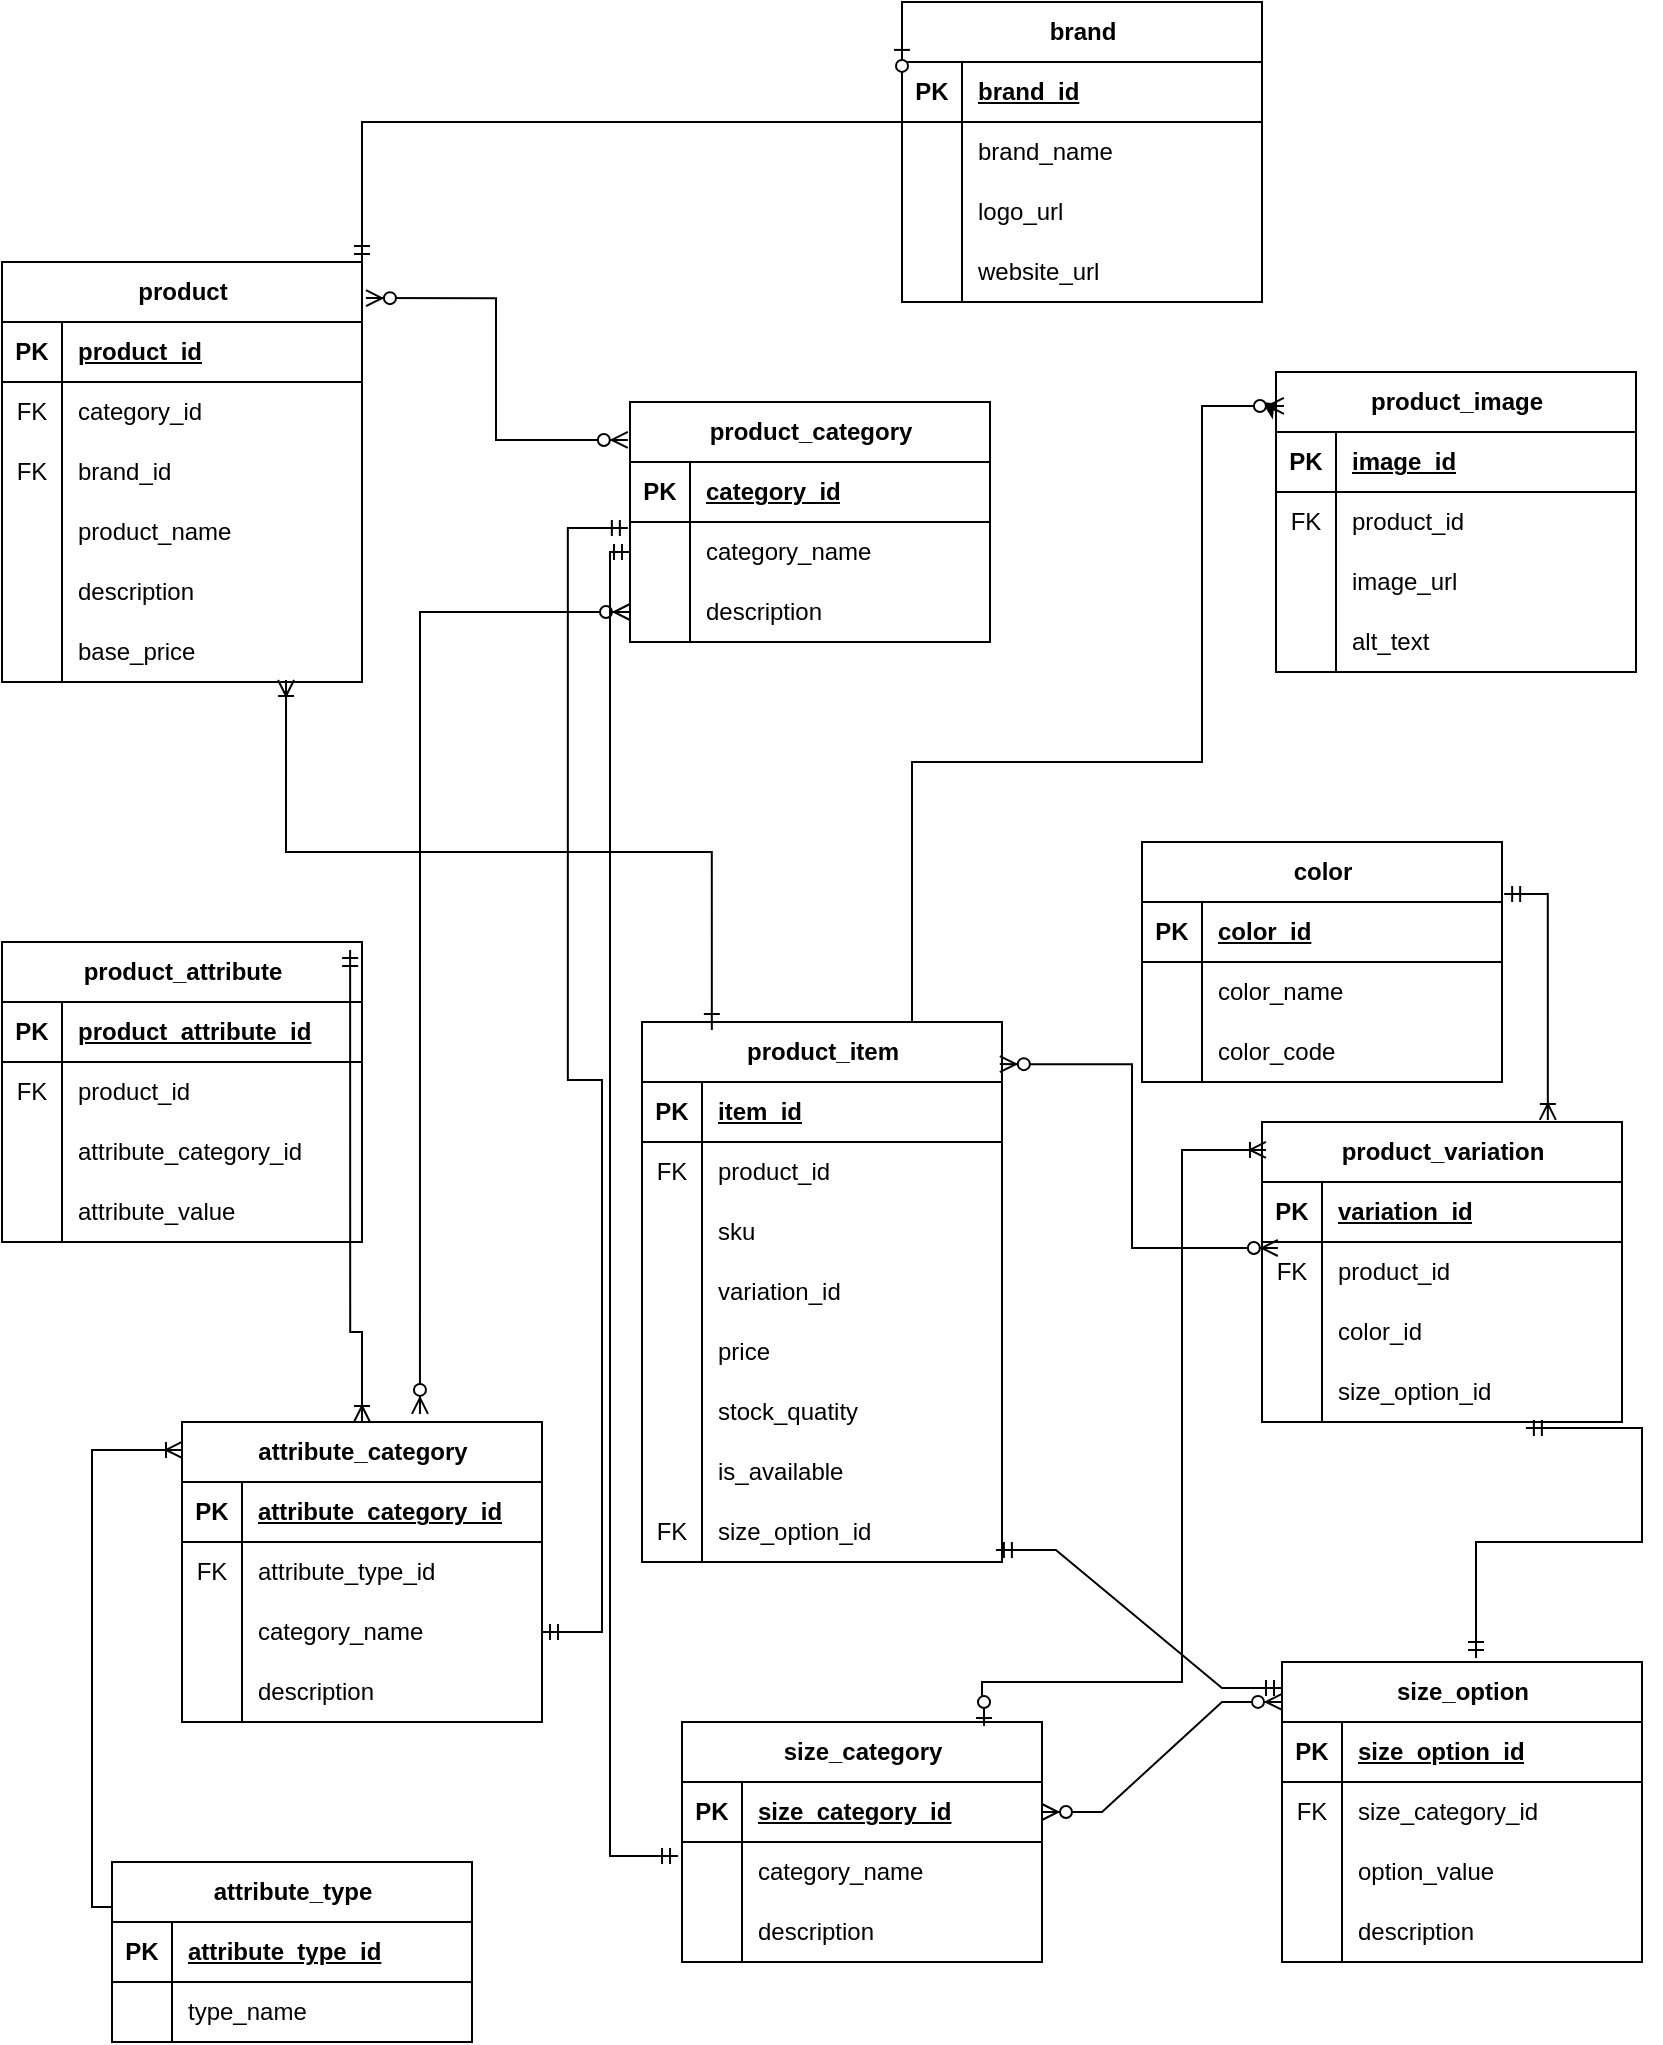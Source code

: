 <mxfile version="26.2.14">
  <diagram id="C5RBs43oDa-KdzZeNtuy" name="Page-1">
    <mxGraphModel dx="864" dy="1643" grid="1" gridSize="10" guides="1" tooltips="1" connect="1" arrows="1" fold="1" page="1" pageScale="1" pageWidth="827" pageHeight="1169" math="0" shadow="0">
      <root>
        <mxCell id="WIyWlLk6GJQsqaUBKTNV-0" />
        <mxCell id="WIyWlLk6GJQsqaUBKTNV-1" parent="WIyWlLk6GJQsqaUBKTNV-0" />
        <mxCell id="YKe2__La9iZO7TkxpNV2-178" value="attribute_type" style="shape=table;startSize=30;container=1;collapsible=1;childLayout=tableLayout;fixedRows=1;rowLines=0;fontStyle=1;align=center;resizeLast=1;html=1;" parent="WIyWlLk6GJQsqaUBKTNV-1" vertex="1">
          <mxGeometry x="65" y="730" width="180" height="90" as="geometry" />
        </mxCell>
        <mxCell id="YKe2__La9iZO7TkxpNV2-179" value="" style="shape=tableRow;horizontal=0;startSize=0;swimlaneHead=0;swimlaneBody=0;fillColor=none;collapsible=0;dropTarget=0;points=[[0,0.5],[1,0.5]];portConstraint=eastwest;top=0;left=0;right=0;bottom=1;" parent="YKe2__La9iZO7TkxpNV2-178" vertex="1">
          <mxGeometry y="30" width="180" height="30" as="geometry" />
        </mxCell>
        <mxCell id="YKe2__La9iZO7TkxpNV2-180" value="PK" style="shape=partialRectangle;connectable=0;fillColor=none;top=0;left=0;bottom=0;right=0;fontStyle=1;overflow=hidden;whiteSpace=wrap;html=1;" parent="YKe2__La9iZO7TkxpNV2-179" vertex="1">
          <mxGeometry width="30" height="30" as="geometry">
            <mxRectangle width="30" height="30" as="alternateBounds" />
          </mxGeometry>
        </mxCell>
        <mxCell id="YKe2__La9iZO7TkxpNV2-181" value="attribute_type_id" style="shape=partialRectangle;connectable=0;fillColor=none;top=0;left=0;bottom=0;right=0;align=left;spacingLeft=6;fontStyle=5;overflow=hidden;whiteSpace=wrap;html=1;" parent="YKe2__La9iZO7TkxpNV2-179" vertex="1">
          <mxGeometry x="30" width="150" height="30" as="geometry">
            <mxRectangle width="150" height="30" as="alternateBounds" />
          </mxGeometry>
        </mxCell>
        <mxCell id="YKe2__La9iZO7TkxpNV2-185" value="" style="shape=tableRow;horizontal=0;startSize=0;swimlaneHead=0;swimlaneBody=0;fillColor=none;collapsible=0;dropTarget=0;points=[[0,0.5],[1,0.5]];portConstraint=eastwest;top=0;left=0;right=0;bottom=0;" parent="YKe2__La9iZO7TkxpNV2-178" vertex="1">
          <mxGeometry y="60" width="180" height="30" as="geometry" />
        </mxCell>
        <mxCell id="YKe2__La9iZO7TkxpNV2-186" value="" style="shape=partialRectangle;connectable=0;fillColor=none;top=0;left=0;bottom=0;right=0;editable=1;overflow=hidden;whiteSpace=wrap;html=1;" parent="YKe2__La9iZO7TkxpNV2-185" vertex="1">
          <mxGeometry width="30" height="30" as="geometry">
            <mxRectangle width="30" height="30" as="alternateBounds" />
          </mxGeometry>
        </mxCell>
        <mxCell id="YKe2__La9iZO7TkxpNV2-187" value="type_name" style="shape=partialRectangle;connectable=0;fillColor=none;top=0;left=0;bottom=0;right=0;align=left;spacingLeft=6;overflow=hidden;whiteSpace=wrap;html=1;" parent="YKe2__La9iZO7TkxpNV2-185" vertex="1">
          <mxGeometry x="30" width="150" height="30" as="geometry">
            <mxRectangle width="150" height="30" as="alternateBounds" />
          </mxGeometry>
        </mxCell>
        <mxCell id="YKe2__La9iZO7TkxpNV2-192" value="attribute_category" style="shape=table;startSize=30;container=1;collapsible=1;childLayout=tableLayout;fixedRows=1;rowLines=0;fontStyle=1;align=center;resizeLast=1;html=1;" parent="WIyWlLk6GJQsqaUBKTNV-1" vertex="1">
          <mxGeometry x="100" y="510" width="180" height="150" as="geometry" />
        </mxCell>
        <mxCell id="YKe2__La9iZO7TkxpNV2-193" value="" style="shape=tableRow;horizontal=0;startSize=0;swimlaneHead=0;swimlaneBody=0;fillColor=none;collapsible=0;dropTarget=0;points=[[0,0.5],[1,0.5]];portConstraint=eastwest;top=0;left=0;right=0;bottom=1;" parent="YKe2__La9iZO7TkxpNV2-192" vertex="1">
          <mxGeometry y="30" width="180" height="30" as="geometry" />
        </mxCell>
        <mxCell id="YKe2__La9iZO7TkxpNV2-194" value="PK" style="shape=partialRectangle;connectable=0;fillColor=none;top=0;left=0;bottom=0;right=0;fontStyle=1;overflow=hidden;whiteSpace=wrap;html=1;" parent="YKe2__La9iZO7TkxpNV2-193" vertex="1">
          <mxGeometry width="30" height="30" as="geometry">
            <mxRectangle width="30" height="30" as="alternateBounds" />
          </mxGeometry>
        </mxCell>
        <mxCell id="YKe2__La9iZO7TkxpNV2-195" value="attribute_category_id" style="shape=partialRectangle;connectable=0;fillColor=none;top=0;left=0;bottom=0;right=0;align=left;spacingLeft=6;fontStyle=5;overflow=hidden;whiteSpace=wrap;html=1;" parent="YKe2__La9iZO7TkxpNV2-193" vertex="1">
          <mxGeometry x="30" width="150" height="30" as="geometry">
            <mxRectangle width="150" height="30" as="alternateBounds" />
          </mxGeometry>
        </mxCell>
        <mxCell id="YKe2__La9iZO7TkxpNV2-196" value="" style="shape=tableRow;horizontal=0;startSize=0;swimlaneHead=0;swimlaneBody=0;fillColor=none;collapsible=0;dropTarget=0;points=[[0,0.5],[1,0.5]];portConstraint=eastwest;top=0;left=0;right=0;bottom=0;" parent="YKe2__La9iZO7TkxpNV2-192" vertex="1">
          <mxGeometry y="60" width="180" height="30" as="geometry" />
        </mxCell>
        <mxCell id="YKe2__La9iZO7TkxpNV2-197" value="FK" style="shape=partialRectangle;connectable=0;fillColor=none;top=0;left=0;bottom=0;right=0;editable=1;overflow=hidden;whiteSpace=wrap;html=1;" parent="YKe2__La9iZO7TkxpNV2-196" vertex="1">
          <mxGeometry width="30" height="30" as="geometry">
            <mxRectangle width="30" height="30" as="alternateBounds" />
          </mxGeometry>
        </mxCell>
        <mxCell id="YKe2__La9iZO7TkxpNV2-198" value="attribute_type_id" style="shape=partialRectangle;connectable=0;fillColor=none;top=0;left=0;bottom=0;right=0;align=left;spacingLeft=6;overflow=hidden;whiteSpace=wrap;html=1;" parent="YKe2__La9iZO7TkxpNV2-196" vertex="1">
          <mxGeometry x="30" width="150" height="30" as="geometry">
            <mxRectangle width="150" height="30" as="alternateBounds" />
          </mxGeometry>
        </mxCell>
        <mxCell id="YKe2__La9iZO7TkxpNV2-201" style="shape=tableRow;horizontal=0;startSize=0;swimlaneHead=0;swimlaneBody=0;fillColor=none;collapsible=0;dropTarget=0;points=[[0,0.5],[1,0.5]];portConstraint=eastwest;top=0;left=0;right=0;bottom=0;" parent="YKe2__La9iZO7TkxpNV2-192" vertex="1">
          <mxGeometry y="90" width="180" height="30" as="geometry" />
        </mxCell>
        <mxCell id="YKe2__La9iZO7TkxpNV2-202" style="shape=partialRectangle;connectable=0;fillColor=none;top=0;left=0;bottom=0;right=0;editable=1;overflow=hidden;whiteSpace=wrap;html=1;" parent="YKe2__La9iZO7TkxpNV2-201" vertex="1">
          <mxGeometry width="30" height="30" as="geometry">
            <mxRectangle width="30" height="30" as="alternateBounds" />
          </mxGeometry>
        </mxCell>
        <mxCell id="YKe2__La9iZO7TkxpNV2-203" value="category_name" style="shape=partialRectangle;connectable=0;fillColor=none;top=0;left=0;bottom=0;right=0;align=left;spacingLeft=6;overflow=hidden;whiteSpace=wrap;html=1;" parent="YKe2__La9iZO7TkxpNV2-201" vertex="1">
          <mxGeometry x="30" width="150" height="30" as="geometry">
            <mxRectangle width="150" height="30" as="alternateBounds" />
          </mxGeometry>
        </mxCell>
        <mxCell id="YKe2__La9iZO7TkxpNV2-204" style="shape=tableRow;horizontal=0;startSize=0;swimlaneHead=0;swimlaneBody=0;fillColor=none;collapsible=0;dropTarget=0;points=[[0,0.5],[1,0.5]];portConstraint=eastwest;top=0;left=0;right=0;bottom=0;" parent="YKe2__La9iZO7TkxpNV2-192" vertex="1">
          <mxGeometry y="120" width="180" height="30" as="geometry" />
        </mxCell>
        <mxCell id="YKe2__La9iZO7TkxpNV2-205" style="shape=partialRectangle;connectable=0;fillColor=none;top=0;left=0;bottom=0;right=0;editable=1;overflow=hidden;whiteSpace=wrap;html=1;" parent="YKe2__La9iZO7TkxpNV2-204" vertex="1">
          <mxGeometry width="30" height="30" as="geometry">
            <mxRectangle width="30" height="30" as="alternateBounds" />
          </mxGeometry>
        </mxCell>
        <mxCell id="YKe2__La9iZO7TkxpNV2-206" value="description" style="shape=partialRectangle;connectable=0;fillColor=none;top=0;left=0;bottom=0;right=0;align=left;spacingLeft=6;overflow=hidden;whiteSpace=wrap;html=1;" parent="YKe2__La9iZO7TkxpNV2-204" vertex="1">
          <mxGeometry x="30" width="150" height="30" as="geometry">
            <mxRectangle width="150" height="30" as="alternateBounds" />
          </mxGeometry>
        </mxCell>
        <mxCell id="YKe2__La9iZO7TkxpNV2-208" value="size_category" style="shape=table;startSize=30;container=1;collapsible=1;childLayout=tableLayout;fixedRows=1;rowLines=0;fontStyle=1;align=center;resizeLast=1;html=1;" parent="WIyWlLk6GJQsqaUBKTNV-1" vertex="1">
          <mxGeometry x="350" y="660" width="180" height="120" as="geometry" />
        </mxCell>
        <mxCell id="YKe2__La9iZO7TkxpNV2-209" value="" style="shape=tableRow;horizontal=0;startSize=0;swimlaneHead=0;swimlaneBody=0;fillColor=none;collapsible=0;dropTarget=0;points=[[0,0.5],[1,0.5]];portConstraint=eastwest;top=0;left=0;right=0;bottom=1;" parent="YKe2__La9iZO7TkxpNV2-208" vertex="1">
          <mxGeometry y="30" width="180" height="30" as="geometry" />
        </mxCell>
        <mxCell id="YKe2__La9iZO7TkxpNV2-210" value="PK" style="shape=partialRectangle;connectable=0;fillColor=none;top=0;left=0;bottom=0;right=0;fontStyle=1;overflow=hidden;whiteSpace=wrap;html=1;" parent="YKe2__La9iZO7TkxpNV2-209" vertex="1">
          <mxGeometry width="30" height="30" as="geometry">
            <mxRectangle width="30" height="30" as="alternateBounds" />
          </mxGeometry>
        </mxCell>
        <mxCell id="YKe2__La9iZO7TkxpNV2-211" value="size_category_id" style="shape=partialRectangle;connectable=0;fillColor=none;top=0;left=0;bottom=0;right=0;align=left;spacingLeft=6;fontStyle=5;overflow=hidden;whiteSpace=wrap;html=1;" parent="YKe2__La9iZO7TkxpNV2-209" vertex="1">
          <mxGeometry x="30" width="150" height="30" as="geometry">
            <mxRectangle width="150" height="30" as="alternateBounds" />
          </mxGeometry>
        </mxCell>
        <mxCell id="YKe2__La9iZO7TkxpNV2-212" value="" style="shape=tableRow;horizontal=0;startSize=0;swimlaneHead=0;swimlaneBody=0;fillColor=none;collapsible=0;dropTarget=0;points=[[0,0.5],[1,0.5]];portConstraint=eastwest;top=0;left=0;right=0;bottom=0;" parent="YKe2__La9iZO7TkxpNV2-208" vertex="1">
          <mxGeometry y="60" width="180" height="30" as="geometry" />
        </mxCell>
        <mxCell id="YKe2__La9iZO7TkxpNV2-213" value="" style="shape=partialRectangle;connectable=0;fillColor=none;top=0;left=0;bottom=0;right=0;editable=1;overflow=hidden;whiteSpace=wrap;html=1;" parent="YKe2__La9iZO7TkxpNV2-212" vertex="1">
          <mxGeometry width="30" height="30" as="geometry">
            <mxRectangle width="30" height="30" as="alternateBounds" />
          </mxGeometry>
        </mxCell>
        <mxCell id="YKe2__La9iZO7TkxpNV2-214" value="category_name" style="shape=partialRectangle;connectable=0;fillColor=none;top=0;left=0;bottom=0;right=0;align=left;spacingLeft=6;overflow=hidden;whiteSpace=wrap;html=1;" parent="YKe2__La9iZO7TkxpNV2-212" vertex="1">
          <mxGeometry x="30" width="150" height="30" as="geometry">
            <mxRectangle width="150" height="30" as="alternateBounds" />
          </mxGeometry>
        </mxCell>
        <mxCell id="YKe2__La9iZO7TkxpNV2-218" style="shape=tableRow;horizontal=0;startSize=0;swimlaneHead=0;swimlaneBody=0;fillColor=none;collapsible=0;dropTarget=0;points=[[0,0.5],[1,0.5]];portConstraint=eastwest;top=0;left=0;right=0;bottom=0;" parent="YKe2__La9iZO7TkxpNV2-208" vertex="1">
          <mxGeometry y="90" width="180" height="30" as="geometry" />
        </mxCell>
        <mxCell id="YKe2__La9iZO7TkxpNV2-219" style="shape=partialRectangle;connectable=0;fillColor=none;top=0;left=0;bottom=0;right=0;editable=1;overflow=hidden;whiteSpace=wrap;html=1;" parent="YKe2__La9iZO7TkxpNV2-218" vertex="1">
          <mxGeometry width="30" height="30" as="geometry">
            <mxRectangle width="30" height="30" as="alternateBounds" />
          </mxGeometry>
        </mxCell>
        <mxCell id="YKe2__La9iZO7TkxpNV2-220" value="description" style="shape=partialRectangle;connectable=0;fillColor=none;top=0;left=0;bottom=0;right=0;align=left;spacingLeft=6;overflow=hidden;whiteSpace=wrap;html=1;" parent="YKe2__La9iZO7TkxpNV2-218" vertex="1">
          <mxGeometry x="30" width="150" height="30" as="geometry">
            <mxRectangle width="150" height="30" as="alternateBounds" />
          </mxGeometry>
        </mxCell>
        <mxCell id="YKe2__La9iZO7TkxpNV2-221" value="size_option" style="shape=table;startSize=30;container=1;collapsible=1;childLayout=tableLayout;fixedRows=1;rowLines=0;fontStyle=1;align=center;resizeLast=1;html=1;" parent="WIyWlLk6GJQsqaUBKTNV-1" vertex="1">
          <mxGeometry x="650" y="630" width="180" height="150" as="geometry" />
        </mxCell>
        <mxCell id="YKe2__La9iZO7TkxpNV2-222" value="" style="shape=tableRow;horizontal=0;startSize=0;swimlaneHead=0;swimlaneBody=0;fillColor=none;collapsible=0;dropTarget=0;points=[[0,0.5],[1,0.5]];portConstraint=eastwest;top=0;left=0;right=0;bottom=1;" parent="YKe2__La9iZO7TkxpNV2-221" vertex="1">
          <mxGeometry y="30" width="180" height="30" as="geometry" />
        </mxCell>
        <mxCell id="YKe2__La9iZO7TkxpNV2-223" value="PK" style="shape=partialRectangle;connectable=0;fillColor=none;top=0;left=0;bottom=0;right=0;fontStyle=1;overflow=hidden;whiteSpace=wrap;html=1;" parent="YKe2__La9iZO7TkxpNV2-222" vertex="1">
          <mxGeometry width="30" height="30" as="geometry">
            <mxRectangle width="30" height="30" as="alternateBounds" />
          </mxGeometry>
        </mxCell>
        <mxCell id="YKe2__La9iZO7TkxpNV2-224" value="size_option_id" style="shape=partialRectangle;connectable=0;fillColor=none;top=0;left=0;bottom=0;right=0;align=left;spacingLeft=6;fontStyle=5;overflow=hidden;whiteSpace=wrap;html=1;" parent="YKe2__La9iZO7TkxpNV2-222" vertex="1">
          <mxGeometry x="30" width="150" height="30" as="geometry">
            <mxRectangle width="150" height="30" as="alternateBounds" />
          </mxGeometry>
        </mxCell>
        <mxCell id="YKe2__La9iZO7TkxpNV2-225" value="" style="shape=tableRow;horizontal=0;startSize=0;swimlaneHead=0;swimlaneBody=0;fillColor=none;collapsible=0;dropTarget=0;points=[[0,0.5],[1,0.5]];portConstraint=eastwest;top=0;left=0;right=0;bottom=0;" parent="YKe2__La9iZO7TkxpNV2-221" vertex="1">
          <mxGeometry y="60" width="180" height="30" as="geometry" />
        </mxCell>
        <mxCell id="YKe2__La9iZO7TkxpNV2-226" value="FK" style="shape=partialRectangle;connectable=0;fillColor=none;top=0;left=0;bottom=0;right=0;editable=1;overflow=hidden;whiteSpace=wrap;html=1;" parent="YKe2__La9iZO7TkxpNV2-225" vertex="1">
          <mxGeometry width="30" height="30" as="geometry">
            <mxRectangle width="30" height="30" as="alternateBounds" />
          </mxGeometry>
        </mxCell>
        <mxCell id="YKe2__La9iZO7TkxpNV2-227" value="size_category_id" style="shape=partialRectangle;connectable=0;fillColor=none;top=0;left=0;bottom=0;right=0;align=left;spacingLeft=6;overflow=hidden;whiteSpace=wrap;html=1;" parent="YKe2__La9iZO7TkxpNV2-225" vertex="1">
          <mxGeometry x="30" width="150" height="30" as="geometry">
            <mxRectangle width="150" height="30" as="alternateBounds" />
          </mxGeometry>
        </mxCell>
        <mxCell id="YKe2__La9iZO7TkxpNV2-228" style="shape=tableRow;horizontal=0;startSize=0;swimlaneHead=0;swimlaneBody=0;fillColor=none;collapsible=0;dropTarget=0;points=[[0,0.5],[1,0.5]];portConstraint=eastwest;top=0;left=0;right=0;bottom=0;" parent="YKe2__La9iZO7TkxpNV2-221" vertex="1">
          <mxGeometry y="90" width="180" height="30" as="geometry" />
        </mxCell>
        <mxCell id="YKe2__La9iZO7TkxpNV2-229" style="shape=partialRectangle;connectable=0;fillColor=none;top=0;left=0;bottom=0;right=0;editable=1;overflow=hidden;whiteSpace=wrap;html=1;" parent="YKe2__La9iZO7TkxpNV2-228" vertex="1">
          <mxGeometry width="30" height="30" as="geometry">
            <mxRectangle width="30" height="30" as="alternateBounds" />
          </mxGeometry>
        </mxCell>
        <mxCell id="YKe2__La9iZO7TkxpNV2-230" value="option_value" style="shape=partialRectangle;connectable=0;fillColor=none;top=0;left=0;bottom=0;right=0;align=left;spacingLeft=6;overflow=hidden;whiteSpace=wrap;html=1;" parent="YKe2__La9iZO7TkxpNV2-228" vertex="1">
          <mxGeometry x="30" width="150" height="30" as="geometry">
            <mxRectangle width="150" height="30" as="alternateBounds" />
          </mxGeometry>
        </mxCell>
        <mxCell id="YKe2__La9iZO7TkxpNV2-231" style="shape=tableRow;horizontal=0;startSize=0;swimlaneHead=0;swimlaneBody=0;fillColor=none;collapsible=0;dropTarget=0;points=[[0,0.5],[1,0.5]];portConstraint=eastwest;top=0;left=0;right=0;bottom=0;" parent="YKe2__La9iZO7TkxpNV2-221" vertex="1">
          <mxGeometry y="120" width="180" height="30" as="geometry" />
        </mxCell>
        <mxCell id="YKe2__La9iZO7TkxpNV2-232" style="shape=partialRectangle;connectable=0;fillColor=none;top=0;left=0;bottom=0;right=0;editable=1;overflow=hidden;whiteSpace=wrap;html=1;" parent="YKe2__La9iZO7TkxpNV2-231" vertex="1">
          <mxGeometry width="30" height="30" as="geometry">
            <mxRectangle width="30" height="30" as="alternateBounds" />
          </mxGeometry>
        </mxCell>
        <mxCell id="YKe2__La9iZO7TkxpNV2-233" value="description" style="shape=partialRectangle;connectable=0;fillColor=none;top=0;left=0;bottom=0;right=0;align=left;spacingLeft=6;overflow=hidden;whiteSpace=wrap;html=1;" parent="YKe2__La9iZO7TkxpNV2-231" vertex="1">
          <mxGeometry x="30" width="150" height="30" as="geometry">
            <mxRectangle width="150" height="30" as="alternateBounds" />
          </mxGeometry>
        </mxCell>
        <mxCell id="YKe2__La9iZO7TkxpNV2-234" value="product_item" style="shape=table;startSize=30;container=1;collapsible=1;childLayout=tableLayout;fixedRows=1;rowLines=0;fontStyle=1;align=center;resizeLast=1;html=1;" parent="WIyWlLk6GJQsqaUBKTNV-1" vertex="1">
          <mxGeometry x="330" y="310" width="180" height="270" as="geometry" />
        </mxCell>
        <mxCell id="YKe2__La9iZO7TkxpNV2-235" value="" style="shape=tableRow;horizontal=0;startSize=0;swimlaneHead=0;swimlaneBody=0;fillColor=none;collapsible=0;dropTarget=0;points=[[0,0.5],[1,0.5]];portConstraint=eastwest;top=0;left=0;right=0;bottom=1;" parent="YKe2__La9iZO7TkxpNV2-234" vertex="1">
          <mxGeometry y="30" width="180" height="30" as="geometry" />
        </mxCell>
        <mxCell id="YKe2__La9iZO7TkxpNV2-236" value="PK" style="shape=partialRectangle;connectable=0;fillColor=none;top=0;left=0;bottom=0;right=0;fontStyle=1;overflow=hidden;whiteSpace=wrap;html=1;" parent="YKe2__La9iZO7TkxpNV2-235" vertex="1">
          <mxGeometry width="30" height="30" as="geometry">
            <mxRectangle width="30" height="30" as="alternateBounds" />
          </mxGeometry>
        </mxCell>
        <mxCell id="YKe2__La9iZO7TkxpNV2-237" value="item_id" style="shape=partialRectangle;connectable=0;fillColor=none;top=0;left=0;bottom=0;right=0;align=left;spacingLeft=6;fontStyle=5;overflow=hidden;whiteSpace=wrap;html=1;" parent="YKe2__La9iZO7TkxpNV2-235" vertex="1">
          <mxGeometry x="30" width="150" height="30" as="geometry">
            <mxRectangle width="150" height="30" as="alternateBounds" />
          </mxGeometry>
        </mxCell>
        <mxCell id="YKe2__La9iZO7TkxpNV2-238" value="" style="shape=tableRow;horizontal=0;startSize=0;swimlaneHead=0;swimlaneBody=0;fillColor=none;collapsible=0;dropTarget=0;points=[[0,0.5],[1,0.5]];portConstraint=eastwest;top=0;left=0;right=0;bottom=0;" parent="YKe2__La9iZO7TkxpNV2-234" vertex="1">
          <mxGeometry y="60" width="180" height="30" as="geometry" />
        </mxCell>
        <mxCell id="YKe2__La9iZO7TkxpNV2-239" value="FK" style="shape=partialRectangle;connectable=0;fillColor=none;top=0;left=0;bottom=0;right=0;editable=1;overflow=hidden;whiteSpace=wrap;html=1;" parent="YKe2__La9iZO7TkxpNV2-238" vertex="1">
          <mxGeometry width="30" height="30" as="geometry">
            <mxRectangle width="30" height="30" as="alternateBounds" />
          </mxGeometry>
        </mxCell>
        <mxCell id="YKe2__La9iZO7TkxpNV2-240" value="product_id" style="shape=partialRectangle;connectable=0;fillColor=none;top=0;left=0;bottom=0;right=0;align=left;spacingLeft=6;overflow=hidden;whiteSpace=wrap;html=1;" parent="YKe2__La9iZO7TkxpNV2-238" vertex="1">
          <mxGeometry x="30" width="150" height="30" as="geometry">
            <mxRectangle width="150" height="30" as="alternateBounds" />
          </mxGeometry>
        </mxCell>
        <mxCell id="YKe2__La9iZO7TkxpNV2-241" style="shape=tableRow;horizontal=0;startSize=0;swimlaneHead=0;swimlaneBody=0;fillColor=none;collapsible=0;dropTarget=0;points=[[0,0.5],[1,0.5]];portConstraint=eastwest;top=0;left=0;right=0;bottom=0;" parent="YKe2__La9iZO7TkxpNV2-234" vertex="1">
          <mxGeometry y="90" width="180" height="30" as="geometry" />
        </mxCell>
        <mxCell id="YKe2__La9iZO7TkxpNV2-242" style="shape=partialRectangle;connectable=0;fillColor=none;top=0;left=0;bottom=0;right=0;editable=1;overflow=hidden;whiteSpace=wrap;html=1;" parent="YKe2__La9iZO7TkxpNV2-241" vertex="1">
          <mxGeometry width="30" height="30" as="geometry">
            <mxRectangle width="30" height="30" as="alternateBounds" />
          </mxGeometry>
        </mxCell>
        <mxCell id="YKe2__La9iZO7TkxpNV2-243" value="sku" style="shape=partialRectangle;connectable=0;fillColor=none;top=0;left=0;bottom=0;right=0;align=left;spacingLeft=6;overflow=hidden;whiteSpace=wrap;html=1;" parent="YKe2__La9iZO7TkxpNV2-241" vertex="1">
          <mxGeometry x="30" width="150" height="30" as="geometry">
            <mxRectangle width="150" height="30" as="alternateBounds" />
          </mxGeometry>
        </mxCell>
        <mxCell id="YKe2__La9iZO7TkxpNV2-244" style="shape=tableRow;horizontal=0;startSize=0;swimlaneHead=0;swimlaneBody=0;fillColor=none;collapsible=0;dropTarget=0;points=[[0,0.5],[1,0.5]];portConstraint=eastwest;top=0;left=0;right=0;bottom=0;" parent="YKe2__La9iZO7TkxpNV2-234" vertex="1">
          <mxGeometry y="120" width="180" height="30" as="geometry" />
        </mxCell>
        <mxCell id="YKe2__La9iZO7TkxpNV2-245" style="shape=partialRectangle;connectable=0;fillColor=none;top=0;left=0;bottom=0;right=0;editable=1;overflow=hidden;whiteSpace=wrap;html=1;" parent="YKe2__La9iZO7TkxpNV2-244" vertex="1">
          <mxGeometry width="30" height="30" as="geometry">
            <mxRectangle width="30" height="30" as="alternateBounds" />
          </mxGeometry>
        </mxCell>
        <mxCell id="YKe2__La9iZO7TkxpNV2-246" value="variation_id" style="shape=partialRectangle;connectable=0;fillColor=none;top=0;left=0;bottom=0;right=0;align=left;spacingLeft=6;overflow=hidden;whiteSpace=wrap;html=1;" parent="YKe2__La9iZO7TkxpNV2-244" vertex="1">
          <mxGeometry x="30" width="150" height="30" as="geometry">
            <mxRectangle width="150" height="30" as="alternateBounds" />
          </mxGeometry>
        </mxCell>
        <mxCell id="YKe2__La9iZO7TkxpNV2-253" style="shape=tableRow;horizontal=0;startSize=0;swimlaneHead=0;swimlaneBody=0;fillColor=none;collapsible=0;dropTarget=0;points=[[0,0.5],[1,0.5]];portConstraint=eastwest;top=0;left=0;right=0;bottom=0;" parent="YKe2__La9iZO7TkxpNV2-234" vertex="1">
          <mxGeometry y="150" width="180" height="30" as="geometry" />
        </mxCell>
        <mxCell id="YKe2__La9iZO7TkxpNV2-254" style="shape=partialRectangle;connectable=0;fillColor=none;top=0;left=0;bottom=0;right=0;editable=1;overflow=hidden;whiteSpace=wrap;html=1;" parent="YKe2__La9iZO7TkxpNV2-253" vertex="1">
          <mxGeometry width="30" height="30" as="geometry">
            <mxRectangle width="30" height="30" as="alternateBounds" />
          </mxGeometry>
        </mxCell>
        <mxCell id="YKe2__La9iZO7TkxpNV2-255" value="price" style="shape=partialRectangle;connectable=0;fillColor=none;top=0;left=0;bottom=0;right=0;align=left;spacingLeft=6;overflow=hidden;whiteSpace=wrap;html=1;" parent="YKe2__La9iZO7TkxpNV2-253" vertex="1">
          <mxGeometry x="30" width="150" height="30" as="geometry">
            <mxRectangle width="150" height="30" as="alternateBounds" />
          </mxGeometry>
        </mxCell>
        <mxCell id="YKe2__La9iZO7TkxpNV2-250" style="shape=tableRow;horizontal=0;startSize=0;swimlaneHead=0;swimlaneBody=0;fillColor=none;collapsible=0;dropTarget=0;points=[[0,0.5],[1,0.5]];portConstraint=eastwest;top=0;left=0;right=0;bottom=0;" parent="YKe2__La9iZO7TkxpNV2-234" vertex="1">
          <mxGeometry y="180" width="180" height="30" as="geometry" />
        </mxCell>
        <mxCell id="YKe2__La9iZO7TkxpNV2-251" style="shape=partialRectangle;connectable=0;fillColor=none;top=0;left=0;bottom=0;right=0;editable=1;overflow=hidden;whiteSpace=wrap;html=1;" parent="YKe2__La9iZO7TkxpNV2-250" vertex="1">
          <mxGeometry width="30" height="30" as="geometry">
            <mxRectangle width="30" height="30" as="alternateBounds" />
          </mxGeometry>
        </mxCell>
        <mxCell id="YKe2__La9iZO7TkxpNV2-252" value="stock_quatity" style="shape=partialRectangle;connectable=0;fillColor=none;top=0;left=0;bottom=0;right=0;align=left;spacingLeft=6;overflow=hidden;whiteSpace=wrap;html=1;" parent="YKe2__La9iZO7TkxpNV2-250" vertex="1">
          <mxGeometry x="30" width="150" height="30" as="geometry">
            <mxRectangle width="150" height="30" as="alternateBounds" />
          </mxGeometry>
        </mxCell>
        <mxCell id="YKe2__La9iZO7TkxpNV2-247" style="shape=tableRow;horizontal=0;startSize=0;swimlaneHead=0;swimlaneBody=0;fillColor=none;collapsible=0;dropTarget=0;points=[[0,0.5],[1,0.5]];portConstraint=eastwest;top=0;left=0;right=0;bottom=0;" parent="YKe2__La9iZO7TkxpNV2-234" vertex="1">
          <mxGeometry y="210" width="180" height="30" as="geometry" />
        </mxCell>
        <mxCell id="YKe2__La9iZO7TkxpNV2-248" style="shape=partialRectangle;connectable=0;fillColor=none;top=0;left=0;bottom=0;right=0;editable=1;overflow=hidden;whiteSpace=wrap;html=1;" parent="YKe2__La9iZO7TkxpNV2-247" vertex="1">
          <mxGeometry width="30" height="30" as="geometry">
            <mxRectangle width="30" height="30" as="alternateBounds" />
          </mxGeometry>
        </mxCell>
        <mxCell id="YKe2__La9iZO7TkxpNV2-249" value="is_available" style="shape=partialRectangle;connectable=0;fillColor=none;top=0;left=0;bottom=0;right=0;align=left;spacingLeft=6;overflow=hidden;whiteSpace=wrap;html=1;" parent="YKe2__La9iZO7TkxpNV2-247" vertex="1">
          <mxGeometry x="30" width="150" height="30" as="geometry">
            <mxRectangle width="150" height="30" as="alternateBounds" />
          </mxGeometry>
        </mxCell>
        <mxCell id="YKe2__La9iZO7TkxpNV2-256" style="shape=tableRow;horizontal=0;startSize=0;swimlaneHead=0;swimlaneBody=0;fillColor=none;collapsible=0;dropTarget=0;points=[[0,0.5],[1,0.5]];portConstraint=eastwest;top=0;left=0;right=0;bottom=0;" parent="YKe2__La9iZO7TkxpNV2-234" vertex="1">
          <mxGeometry y="240" width="180" height="30" as="geometry" />
        </mxCell>
        <mxCell id="YKe2__La9iZO7TkxpNV2-257" value="FK" style="shape=partialRectangle;connectable=0;fillColor=none;top=0;left=0;bottom=0;right=0;editable=1;overflow=hidden;whiteSpace=wrap;html=1;" parent="YKe2__La9iZO7TkxpNV2-256" vertex="1">
          <mxGeometry width="30" height="30" as="geometry">
            <mxRectangle width="30" height="30" as="alternateBounds" />
          </mxGeometry>
        </mxCell>
        <mxCell id="YKe2__La9iZO7TkxpNV2-258" value="size_option_id" style="shape=partialRectangle;connectable=0;fillColor=none;top=0;left=0;bottom=0;right=0;align=left;spacingLeft=6;overflow=hidden;whiteSpace=wrap;html=1;" parent="YKe2__La9iZO7TkxpNV2-256" vertex="1">
          <mxGeometry x="30" width="150" height="30" as="geometry">
            <mxRectangle width="150" height="30" as="alternateBounds" />
          </mxGeometry>
        </mxCell>
        <mxCell id="YKe2__La9iZO7TkxpNV2-259" value="brand" style="shape=table;startSize=30;container=1;collapsible=1;childLayout=tableLayout;fixedRows=1;rowLines=0;fontStyle=1;align=center;resizeLast=1;html=1;" parent="WIyWlLk6GJQsqaUBKTNV-1" vertex="1">
          <mxGeometry x="460" y="-200" width="180" height="150" as="geometry" />
        </mxCell>
        <mxCell id="YKe2__La9iZO7TkxpNV2-260" value="" style="shape=tableRow;horizontal=0;startSize=0;swimlaneHead=0;swimlaneBody=0;fillColor=none;collapsible=0;dropTarget=0;points=[[0,0.5],[1,0.5]];portConstraint=eastwest;top=0;left=0;right=0;bottom=1;" parent="YKe2__La9iZO7TkxpNV2-259" vertex="1">
          <mxGeometry y="30" width="180" height="30" as="geometry" />
        </mxCell>
        <mxCell id="YKe2__La9iZO7TkxpNV2-261" value="PK" style="shape=partialRectangle;connectable=0;fillColor=none;top=0;left=0;bottom=0;right=0;fontStyle=1;overflow=hidden;whiteSpace=wrap;html=1;" parent="YKe2__La9iZO7TkxpNV2-260" vertex="1">
          <mxGeometry width="30" height="30" as="geometry">
            <mxRectangle width="30" height="30" as="alternateBounds" />
          </mxGeometry>
        </mxCell>
        <mxCell id="YKe2__La9iZO7TkxpNV2-262" value="brand_id" style="shape=partialRectangle;connectable=0;fillColor=none;top=0;left=0;bottom=0;right=0;align=left;spacingLeft=6;fontStyle=5;overflow=hidden;whiteSpace=wrap;html=1;" parent="YKe2__La9iZO7TkxpNV2-260" vertex="1">
          <mxGeometry x="30" width="150" height="30" as="geometry">
            <mxRectangle width="150" height="30" as="alternateBounds" />
          </mxGeometry>
        </mxCell>
        <mxCell id="YKe2__La9iZO7TkxpNV2-263" value="" style="shape=tableRow;horizontal=0;startSize=0;swimlaneHead=0;swimlaneBody=0;fillColor=none;collapsible=0;dropTarget=0;points=[[0,0.5],[1,0.5]];portConstraint=eastwest;top=0;left=0;right=0;bottom=0;" parent="YKe2__La9iZO7TkxpNV2-259" vertex="1">
          <mxGeometry y="60" width="180" height="30" as="geometry" />
        </mxCell>
        <mxCell id="YKe2__La9iZO7TkxpNV2-264" value="" style="shape=partialRectangle;connectable=0;fillColor=none;top=0;left=0;bottom=0;right=0;editable=1;overflow=hidden;whiteSpace=wrap;html=1;" parent="YKe2__La9iZO7TkxpNV2-263" vertex="1">
          <mxGeometry width="30" height="30" as="geometry">
            <mxRectangle width="30" height="30" as="alternateBounds" />
          </mxGeometry>
        </mxCell>
        <mxCell id="YKe2__La9iZO7TkxpNV2-265" value="brand_name" style="shape=partialRectangle;connectable=0;fillColor=none;top=0;left=0;bottom=0;right=0;align=left;spacingLeft=6;overflow=hidden;whiteSpace=wrap;html=1;" parent="YKe2__La9iZO7TkxpNV2-263" vertex="1">
          <mxGeometry x="30" width="150" height="30" as="geometry">
            <mxRectangle width="150" height="30" as="alternateBounds" />
          </mxGeometry>
        </mxCell>
        <mxCell id="YKe2__La9iZO7TkxpNV2-266" style="shape=tableRow;horizontal=0;startSize=0;swimlaneHead=0;swimlaneBody=0;fillColor=none;collapsible=0;dropTarget=0;points=[[0,0.5],[1,0.5]];portConstraint=eastwest;top=0;left=0;right=0;bottom=0;" parent="YKe2__La9iZO7TkxpNV2-259" vertex="1">
          <mxGeometry y="90" width="180" height="30" as="geometry" />
        </mxCell>
        <mxCell id="YKe2__La9iZO7TkxpNV2-267" style="shape=partialRectangle;connectable=0;fillColor=none;top=0;left=0;bottom=0;right=0;editable=1;overflow=hidden;whiteSpace=wrap;html=1;" parent="YKe2__La9iZO7TkxpNV2-266" vertex="1">
          <mxGeometry width="30" height="30" as="geometry">
            <mxRectangle width="30" height="30" as="alternateBounds" />
          </mxGeometry>
        </mxCell>
        <mxCell id="YKe2__La9iZO7TkxpNV2-268" value="logo_url" style="shape=partialRectangle;connectable=0;fillColor=none;top=0;left=0;bottom=0;right=0;align=left;spacingLeft=6;overflow=hidden;whiteSpace=wrap;html=1;" parent="YKe2__La9iZO7TkxpNV2-266" vertex="1">
          <mxGeometry x="30" width="150" height="30" as="geometry">
            <mxRectangle width="150" height="30" as="alternateBounds" />
          </mxGeometry>
        </mxCell>
        <mxCell id="YKe2__La9iZO7TkxpNV2-269" style="shape=tableRow;horizontal=0;startSize=0;swimlaneHead=0;swimlaneBody=0;fillColor=none;collapsible=0;dropTarget=0;points=[[0,0.5],[1,0.5]];portConstraint=eastwest;top=0;left=0;right=0;bottom=0;" parent="YKe2__La9iZO7TkxpNV2-259" vertex="1">
          <mxGeometry y="120" width="180" height="30" as="geometry" />
        </mxCell>
        <mxCell id="YKe2__La9iZO7TkxpNV2-270" style="shape=partialRectangle;connectable=0;fillColor=none;top=0;left=0;bottom=0;right=0;editable=1;overflow=hidden;whiteSpace=wrap;html=1;" parent="YKe2__La9iZO7TkxpNV2-269" vertex="1">
          <mxGeometry width="30" height="30" as="geometry">
            <mxRectangle width="30" height="30" as="alternateBounds" />
          </mxGeometry>
        </mxCell>
        <mxCell id="YKe2__La9iZO7TkxpNV2-271" value="website_url" style="shape=partialRectangle;connectable=0;fillColor=none;top=0;left=0;bottom=0;right=0;align=left;spacingLeft=6;overflow=hidden;whiteSpace=wrap;html=1;" parent="YKe2__La9iZO7TkxpNV2-269" vertex="1">
          <mxGeometry x="30" width="150" height="30" as="geometry">
            <mxRectangle width="150" height="30" as="alternateBounds" />
          </mxGeometry>
        </mxCell>
        <mxCell id="YKe2__La9iZO7TkxpNV2-284" value="product" style="shape=table;startSize=30;container=1;collapsible=1;childLayout=tableLayout;fixedRows=1;rowLines=0;fontStyle=1;align=center;resizeLast=1;html=1;" parent="WIyWlLk6GJQsqaUBKTNV-1" vertex="1">
          <mxGeometry x="10" y="-70" width="180" height="210" as="geometry" />
        </mxCell>
        <mxCell id="YKe2__La9iZO7TkxpNV2-285" value="" style="shape=tableRow;horizontal=0;startSize=0;swimlaneHead=0;swimlaneBody=0;fillColor=none;collapsible=0;dropTarget=0;points=[[0,0.5],[1,0.5]];portConstraint=eastwest;top=0;left=0;right=0;bottom=1;" parent="YKe2__La9iZO7TkxpNV2-284" vertex="1">
          <mxGeometry y="30" width="180" height="30" as="geometry" />
        </mxCell>
        <mxCell id="YKe2__La9iZO7TkxpNV2-286" value="PK" style="shape=partialRectangle;connectable=0;fillColor=none;top=0;left=0;bottom=0;right=0;fontStyle=1;overflow=hidden;whiteSpace=wrap;html=1;" parent="YKe2__La9iZO7TkxpNV2-285" vertex="1">
          <mxGeometry width="30" height="30" as="geometry">
            <mxRectangle width="30" height="30" as="alternateBounds" />
          </mxGeometry>
        </mxCell>
        <mxCell id="YKe2__La9iZO7TkxpNV2-287" value="product_id" style="shape=partialRectangle;connectable=0;fillColor=none;top=0;left=0;bottom=0;right=0;align=left;spacingLeft=6;fontStyle=5;overflow=hidden;whiteSpace=wrap;html=1;" parent="YKe2__La9iZO7TkxpNV2-285" vertex="1">
          <mxGeometry x="30" width="150" height="30" as="geometry">
            <mxRectangle width="150" height="30" as="alternateBounds" />
          </mxGeometry>
        </mxCell>
        <mxCell id="YKe2__La9iZO7TkxpNV2-288" value="" style="shape=tableRow;horizontal=0;startSize=0;swimlaneHead=0;swimlaneBody=0;fillColor=none;collapsible=0;dropTarget=0;points=[[0,0.5],[1,0.5]];portConstraint=eastwest;top=0;left=0;right=0;bottom=0;" parent="YKe2__La9iZO7TkxpNV2-284" vertex="1">
          <mxGeometry y="60" width="180" height="30" as="geometry" />
        </mxCell>
        <mxCell id="YKe2__La9iZO7TkxpNV2-289" value="FK" style="shape=partialRectangle;connectable=0;fillColor=none;top=0;left=0;bottom=0;right=0;editable=1;overflow=hidden;whiteSpace=wrap;html=1;" parent="YKe2__La9iZO7TkxpNV2-288" vertex="1">
          <mxGeometry width="30" height="30" as="geometry">
            <mxRectangle width="30" height="30" as="alternateBounds" />
          </mxGeometry>
        </mxCell>
        <mxCell id="YKe2__La9iZO7TkxpNV2-290" value="category_id" style="shape=partialRectangle;connectable=0;fillColor=none;top=0;left=0;bottom=0;right=0;align=left;spacingLeft=6;overflow=hidden;whiteSpace=wrap;html=1;" parent="YKe2__La9iZO7TkxpNV2-288" vertex="1">
          <mxGeometry x="30" width="150" height="30" as="geometry">
            <mxRectangle width="150" height="30" as="alternateBounds" />
          </mxGeometry>
        </mxCell>
        <mxCell id="YKe2__La9iZO7TkxpNV2-291" style="shape=tableRow;horizontal=0;startSize=0;swimlaneHead=0;swimlaneBody=0;fillColor=none;collapsible=0;dropTarget=0;points=[[0,0.5],[1,0.5]];portConstraint=eastwest;top=0;left=0;right=0;bottom=0;" parent="YKe2__La9iZO7TkxpNV2-284" vertex="1">
          <mxGeometry y="90" width="180" height="30" as="geometry" />
        </mxCell>
        <mxCell id="YKe2__La9iZO7TkxpNV2-292" value="FK" style="shape=partialRectangle;connectable=0;fillColor=none;top=0;left=0;bottom=0;right=0;editable=1;overflow=hidden;whiteSpace=wrap;html=1;" parent="YKe2__La9iZO7TkxpNV2-291" vertex="1">
          <mxGeometry width="30" height="30" as="geometry">
            <mxRectangle width="30" height="30" as="alternateBounds" />
          </mxGeometry>
        </mxCell>
        <mxCell id="YKe2__La9iZO7TkxpNV2-293" value="brand_id" style="shape=partialRectangle;connectable=0;fillColor=none;top=0;left=0;bottom=0;right=0;align=left;spacingLeft=6;overflow=hidden;whiteSpace=wrap;html=1;" parent="YKe2__La9iZO7TkxpNV2-291" vertex="1">
          <mxGeometry x="30" width="150" height="30" as="geometry">
            <mxRectangle width="150" height="30" as="alternateBounds" />
          </mxGeometry>
        </mxCell>
        <mxCell id="YKe2__La9iZO7TkxpNV2-294" style="shape=tableRow;horizontal=0;startSize=0;swimlaneHead=0;swimlaneBody=0;fillColor=none;collapsible=0;dropTarget=0;points=[[0,0.5],[1,0.5]];portConstraint=eastwest;top=0;left=0;right=0;bottom=0;" parent="YKe2__La9iZO7TkxpNV2-284" vertex="1">
          <mxGeometry y="120" width="180" height="30" as="geometry" />
        </mxCell>
        <mxCell id="YKe2__La9iZO7TkxpNV2-295" style="shape=partialRectangle;connectable=0;fillColor=none;top=0;left=0;bottom=0;right=0;editable=1;overflow=hidden;whiteSpace=wrap;html=1;" parent="YKe2__La9iZO7TkxpNV2-294" vertex="1">
          <mxGeometry width="30" height="30" as="geometry">
            <mxRectangle width="30" height="30" as="alternateBounds" />
          </mxGeometry>
        </mxCell>
        <mxCell id="YKe2__La9iZO7TkxpNV2-296" value="product_name" style="shape=partialRectangle;connectable=0;fillColor=none;top=0;left=0;bottom=0;right=0;align=left;spacingLeft=6;overflow=hidden;whiteSpace=wrap;html=1;" parent="YKe2__La9iZO7TkxpNV2-294" vertex="1">
          <mxGeometry x="30" width="150" height="30" as="geometry">
            <mxRectangle width="150" height="30" as="alternateBounds" />
          </mxGeometry>
        </mxCell>
        <mxCell id="YKe2__La9iZO7TkxpNV2-297" style="shape=tableRow;horizontal=0;startSize=0;swimlaneHead=0;swimlaneBody=0;fillColor=none;collapsible=0;dropTarget=0;points=[[0,0.5],[1,0.5]];portConstraint=eastwest;top=0;left=0;right=0;bottom=0;" parent="YKe2__La9iZO7TkxpNV2-284" vertex="1">
          <mxGeometry y="150" width="180" height="30" as="geometry" />
        </mxCell>
        <mxCell id="YKe2__La9iZO7TkxpNV2-298" style="shape=partialRectangle;connectable=0;fillColor=none;top=0;left=0;bottom=0;right=0;editable=1;overflow=hidden;whiteSpace=wrap;html=1;" parent="YKe2__La9iZO7TkxpNV2-297" vertex="1">
          <mxGeometry width="30" height="30" as="geometry">
            <mxRectangle width="30" height="30" as="alternateBounds" />
          </mxGeometry>
        </mxCell>
        <mxCell id="YKe2__La9iZO7TkxpNV2-299" value="description" style="shape=partialRectangle;connectable=0;fillColor=none;top=0;left=0;bottom=0;right=0;align=left;spacingLeft=6;overflow=hidden;whiteSpace=wrap;html=1;" parent="YKe2__La9iZO7TkxpNV2-297" vertex="1">
          <mxGeometry x="30" width="150" height="30" as="geometry">
            <mxRectangle width="150" height="30" as="alternateBounds" />
          </mxGeometry>
        </mxCell>
        <mxCell id="YKe2__La9iZO7TkxpNV2-306" style="shape=tableRow;horizontal=0;startSize=0;swimlaneHead=0;swimlaneBody=0;fillColor=none;collapsible=0;dropTarget=0;points=[[0,0.5],[1,0.5]];portConstraint=eastwest;top=0;left=0;right=0;bottom=0;" parent="YKe2__La9iZO7TkxpNV2-284" vertex="1">
          <mxGeometry y="180" width="180" height="30" as="geometry" />
        </mxCell>
        <mxCell id="YKe2__La9iZO7TkxpNV2-307" value="" style="shape=partialRectangle;connectable=0;fillColor=none;top=0;left=0;bottom=0;right=0;editable=1;overflow=hidden;whiteSpace=wrap;html=1;" parent="YKe2__La9iZO7TkxpNV2-306" vertex="1">
          <mxGeometry width="30" height="30" as="geometry">
            <mxRectangle width="30" height="30" as="alternateBounds" />
          </mxGeometry>
        </mxCell>
        <mxCell id="YKe2__La9iZO7TkxpNV2-308" value="base_price" style="shape=partialRectangle;connectable=0;fillColor=none;top=0;left=0;bottom=0;right=0;align=left;spacingLeft=6;overflow=hidden;whiteSpace=wrap;html=1;" parent="YKe2__La9iZO7TkxpNV2-306" vertex="1">
          <mxGeometry x="30" width="150" height="30" as="geometry">
            <mxRectangle width="150" height="30" as="alternateBounds" />
          </mxGeometry>
        </mxCell>
        <mxCell id="YKe2__La9iZO7TkxpNV2-309" value="product_category" style="shape=table;startSize=30;container=1;collapsible=1;childLayout=tableLayout;fixedRows=1;rowLines=0;fontStyle=1;align=center;resizeLast=1;html=1;" parent="WIyWlLk6GJQsqaUBKTNV-1" vertex="1">
          <mxGeometry x="324" width="180" height="120" as="geometry" />
        </mxCell>
        <mxCell id="YKe2__La9iZO7TkxpNV2-310" value="" style="shape=tableRow;horizontal=0;startSize=0;swimlaneHead=0;swimlaneBody=0;fillColor=none;collapsible=0;dropTarget=0;points=[[0,0.5],[1,0.5]];portConstraint=eastwest;top=0;left=0;right=0;bottom=1;" parent="YKe2__La9iZO7TkxpNV2-309" vertex="1">
          <mxGeometry y="30" width="180" height="30" as="geometry" />
        </mxCell>
        <mxCell id="YKe2__La9iZO7TkxpNV2-311" value="PK" style="shape=partialRectangle;connectable=0;fillColor=none;top=0;left=0;bottom=0;right=0;fontStyle=1;overflow=hidden;whiteSpace=wrap;html=1;" parent="YKe2__La9iZO7TkxpNV2-310" vertex="1">
          <mxGeometry width="30" height="30" as="geometry">
            <mxRectangle width="30" height="30" as="alternateBounds" />
          </mxGeometry>
        </mxCell>
        <mxCell id="YKe2__La9iZO7TkxpNV2-312" value="category_id" style="shape=partialRectangle;connectable=0;fillColor=none;top=0;left=0;bottom=0;right=0;align=left;spacingLeft=6;fontStyle=5;overflow=hidden;whiteSpace=wrap;html=1;" parent="YKe2__La9iZO7TkxpNV2-310" vertex="1">
          <mxGeometry x="30" width="150" height="30" as="geometry">
            <mxRectangle width="150" height="30" as="alternateBounds" />
          </mxGeometry>
        </mxCell>
        <mxCell id="YKe2__La9iZO7TkxpNV2-313" value="" style="shape=tableRow;horizontal=0;startSize=0;swimlaneHead=0;swimlaneBody=0;fillColor=none;collapsible=0;dropTarget=0;points=[[0,0.5],[1,0.5]];portConstraint=eastwest;top=0;left=0;right=0;bottom=0;" parent="YKe2__La9iZO7TkxpNV2-309" vertex="1">
          <mxGeometry y="60" width="180" height="30" as="geometry" />
        </mxCell>
        <mxCell id="YKe2__La9iZO7TkxpNV2-314" value="" style="shape=partialRectangle;connectable=0;fillColor=none;top=0;left=0;bottom=0;right=0;editable=1;overflow=hidden;whiteSpace=wrap;html=1;" parent="YKe2__La9iZO7TkxpNV2-313" vertex="1">
          <mxGeometry width="30" height="30" as="geometry">
            <mxRectangle width="30" height="30" as="alternateBounds" />
          </mxGeometry>
        </mxCell>
        <mxCell id="YKe2__La9iZO7TkxpNV2-315" value="category_name" style="shape=partialRectangle;connectable=0;fillColor=none;top=0;left=0;bottom=0;right=0;align=left;spacingLeft=6;overflow=hidden;whiteSpace=wrap;html=1;" parent="YKe2__La9iZO7TkxpNV2-313" vertex="1">
          <mxGeometry x="30" width="150" height="30" as="geometry">
            <mxRectangle width="150" height="30" as="alternateBounds" />
          </mxGeometry>
        </mxCell>
        <mxCell id="YKe2__La9iZO7TkxpNV2-316" style="shape=tableRow;horizontal=0;startSize=0;swimlaneHead=0;swimlaneBody=0;fillColor=none;collapsible=0;dropTarget=0;points=[[0,0.5],[1,0.5]];portConstraint=eastwest;top=0;left=0;right=0;bottom=0;" parent="YKe2__La9iZO7TkxpNV2-309" vertex="1">
          <mxGeometry y="90" width="180" height="30" as="geometry" />
        </mxCell>
        <mxCell id="YKe2__La9iZO7TkxpNV2-317" value="" style="shape=partialRectangle;connectable=0;fillColor=none;top=0;left=0;bottom=0;right=0;editable=1;overflow=hidden;whiteSpace=wrap;html=1;" parent="YKe2__La9iZO7TkxpNV2-316" vertex="1">
          <mxGeometry width="30" height="30" as="geometry">
            <mxRectangle width="30" height="30" as="alternateBounds" />
          </mxGeometry>
        </mxCell>
        <mxCell id="YKe2__La9iZO7TkxpNV2-318" value="description" style="shape=partialRectangle;connectable=0;fillColor=none;top=0;left=0;bottom=0;right=0;align=left;spacingLeft=6;overflow=hidden;whiteSpace=wrap;html=1;" parent="YKe2__La9iZO7TkxpNV2-316" vertex="1">
          <mxGeometry x="30" width="150" height="30" as="geometry">
            <mxRectangle width="150" height="30" as="alternateBounds" />
          </mxGeometry>
        </mxCell>
        <mxCell id="c6z-yEFVGp6xR9RIcN_2-18" style="edgeStyle=none;rounded=0;orthogonalLoop=1;jettySize=auto;html=1;" edge="1" parent="WIyWlLk6GJQsqaUBKTNV-1" source="YKe2__La9iZO7TkxpNV2-328">
          <mxGeometry relative="1" as="geometry">
            <mxPoint x="640" as="targetPoint" />
          </mxGeometry>
        </mxCell>
        <mxCell id="YKe2__La9iZO7TkxpNV2-328" value="product_image" style="shape=table;startSize=30;container=1;collapsible=1;childLayout=tableLayout;fixedRows=1;rowLines=0;fontStyle=1;align=center;resizeLast=1;html=1;" parent="WIyWlLk6GJQsqaUBKTNV-1" vertex="1">
          <mxGeometry x="647" y="-15" width="180" height="150" as="geometry" />
        </mxCell>
        <mxCell id="YKe2__La9iZO7TkxpNV2-329" value="" style="shape=tableRow;horizontal=0;startSize=0;swimlaneHead=0;swimlaneBody=0;fillColor=none;collapsible=0;dropTarget=0;points=[[0,0.5],[1,0.5]];portConstraint=eastwest;top=0;left=0;right=0;bottom=1;" parent="YKe2__La9iZO7TkxpNV2-328" vertex="1">
          <mxGeometry y="30" width="180" height="30" as="geometry" />
        </mxCell>
        <mxCell id="YKe2__La9iZO7TkxpNV2-330" value="PK" style="shape=partialRectangle;connectable=0;fillColor=none;top=0;left=0;bottom=0;right=0;fontStyle=1;overflow=hidden;whiteSpace=wrap;html=1;" parent="YKe2__La9iZO7TkxpNV2-329" vertex="1">
          <mxGeometry width="30" height="30" as="geometry">
            <mxRectangle width="30" height="30" as="alternateBounds" />
          </mxGeometry>
        </mxCell>
        <mxCell id="YKe2__La9iZO7TkxpNV2-331" value="image_id" style="shape=partialRectangle;connectable=0;fillColor=none;top=0;left=0;bottom=0;right=0;align=left;spacingLeft=6;fontStyle=5;overflow=hidden;whiteSpace=wrap;html=1;" parent="YKe2__La9iZO7TkxpNV2-329" vertex="1">
          <mxGeometry x="30" width="150" height="30" as="geometry">
            <mxRectangle width="150" height="30" as="alternateBounds" />
          </mxGeometry>
        </mxCell>
        <mxCell id="YKe2__La9iZO7TkxpNV2-332" value="" style="shape=tableRow;horizontal=0;startSize=0;swimlaneHead=0;swimlaneBody=0;fillColor=none;collapsible=0;dropTarget=0;points=[[0,0.5],[1,0.5]];portConstraint=eastwest;top=0;left=0;right=0;bottom=0;" parent="YKe2__La9iZO7TkxpNV2-328" vertex="1">
          <mxGeometry y="60" width="180" height="30" as="geometry" />
        </mxCell>
        <mxCell id="YKe2__La9iZO7TkxpNV2-333" value="FK" style="shape=partialRectangle;connectable=0;fillColor=none;top=0;left=0;bottom=0;right=0;editable=1;overflow=hidden;whiteSpace=wrap;html=1;" parent="YKe2__La9iZO7TkxpNV2-332" vertex="1">
          <mxGeometry width="30" height="30" as="geometry">
            <mxRectangle width="30" height="30" as="alternateBounds" />
          </mxGeometry>
        </mxCell>
        <mxCell id="YKe2__La9iZO7TkxpNV2-334" value="product_id" style="shape=partialRectangle;connectable=0;fillColor=none;top=0;left=0;bottom=0;right=0;align=left;spacingLeft=6;overflow=hidden;whiteSpace=wrap;html=1;" parent="YKe2__La9iZO7TkxpNV2-332" vertex="1">
          <mxGeometry x="30" width="150" height="30" as="geometry">
            <mxRectangle width="150" height="30" as="alternateBounds" />
          </mxGeometry>
        </mxCell>
        <mxCell id="YKe2__La9iZO7TkxpNV2-335" style="shape=tableRow;horizontal=0;startSize=0;swimlaneHead=0;swimlaneBody=0;fillColor=none;collapsible=0;dropTarget=0;points=[[0,0.5],[1,0.5]];portConstraint=eastwest;top=0;left=0;right=0;bottom=0;" parent="YKe2__La9iZO7TkxpNV2-328" vertex="1">
          <mxGeometry y="90" width="180" height="30" as="geometry" />
        </mxCell>
        <mxCell id="YKe2__La9iZO7TkxpNV2-336" value="" style="shape=partialRectangle;connectable=0;fillColor=none;top=0;left=0;bottom=0;right=0;editable=1;overflow=hidden;whiteSpace=wrap;html=1;" parent="YKe2__La9iZO7TkxpNV2-335" vertex="1">
          <mxGeometry width="30" height="30" as="geometry">
            <mxRectangle width="30" height="30" as="alternateBounds" />
          </mxGeometry>
        </mxCell>
        <mxCell id="YKe2__La9iZO7TkxpNV2-337" value="image_url" style="shape=partialRectangle;connectable=0;fillColor=none;top=0;left=0;bottom=0;right=0;align=left;spacingLeft=6;overflow=hidden;whiteSpace=wrap;html=1;" parent="YKe2__La9iZO7TkxpNV2-335" vertex="1">
          <mxGeometry x="30" width="150" height="30" as="geometry">
            <mxRectangle width="150" height="30" as="alternateBounds" />
          </mxGeometry>
        </mxCell>
        <mxCell id="YKe2__La9iZO7TkxpNV2-338" style="shape=tableRow;horizontal=0;startSize=0;swimlaneHead=0;swimlaneBody=0;fillColor=none;collapsible=0;dropTarget=0;points=[[0,0.5],[1,0.5]];portConstraint=eastwest;top=0;left=0;right=0;bottom=0;" parent="YKe2__La9iZO7TkxpNV2-328" vertex="1">
          <mxGeometry y="120" width="180" height="30" as="geometry" />
        </mxCell>
        <mxCell id="YKe2__La9iZO7TkxpNV2-339" style="shape=partialRectangle;connectable=0;fillColor=none;top=0;left=0;bottom=0;right=0;editable=1;overflow=hidden;whiteSpace=wrap;html=1;" parent="YKe2__La9iZO7TkxpNV2-338" vertex="1">
          <mxGeometry width="30" height="30" as="geometry">
            <mxRectangle width="30" height="30" as="alternateBounds" />
          </mxGeometry>
        </mxCell>
        <mxCell id="YKe2__La9iZO7TkxpNV2-340" value="alt_text" style="shape=partialRectangle;connectable=0;fillColor=none;top=0;left=0;bottom=0;right=0;align=left;spacingLeft=6;overflow=hidden;whiteSpace=wrap;html=1;" parent="YKe2__La9iZO7TkxpNV2-338" vertex="1">
          <mxGeometry x="30" width="150" height="30" as="geometry">
            <mxRectangle width="150" height="30" as="alternateBounds" />
          </mxGeometry>
        </mxCell>
        <mxCell id="YKe2__La9iZO7TkxpNV2-341" value="product_attribute" style="shape=table;startSize=30;container=1;collapsible=1;childLayout=tableLayout;fixedRows=1;rowLines=0;fontStyle=1;align=center;resizeLast=1;html=1;" parent="WIyWlLk6GJQsqaUBKTNV-1" vertex="1">
          <mxGeometry x="10" y="270" width="180" height="150" as="geometry" />
        </mxCell>
        <mxCell id="YKe2__La9iZO7TkxpNV2-342" value="" style="shape=tableRow;horizontal=0;startSize=0;swimlaneHead=0;swimlaneBody=0;fillColor=none;collapsible=0;dropTarget=0;points=[[0,0.5],[1,0.5]];portConstraint=eastwest;top=0;left=0;right=0;bottom=1;" parent="YKe2__La9iZO7TkxpNV2-341" vertex="1">
          <mxGeometry y="30" width="180" height="30" as="geometry" />
        </mxCell>
        <mxCell id="YKe2__La9iZO7TkxpNV2-343" value="PK" style="shape=partialRectangle;connectable=0;fillColor=none;top=0;left=0;bottom=0;right=0;fontStyle=1;overflow=hidden;whiteSpace=wrap;html=1;" parent="YKe2__La9iZO7TkxpNV2-342" vertex="1">
          <mxGeometry width="30" height="30" as="geometry">
            <mxRectangle width="30" height="30" as="alternateBounds" />
          </mxGeometry>
        </mxCell>
        <mxCell id="YKe2__La9iZO7TkxpNV2-344" value="product_attribute_id" style="shape=partialRectangle;connectable=0;fillColor=none;top=0;left=0;bottom=0;right=0;align=left;spacingLeft=6;fontStyle=5;overflow=hidden;whiteSpace=wrap;html=1;" parent="YKe2__La9iZO7TkxpNV2-342" vertex="1">
          <mxGeometry x="30" width="150" height="30" as="geometry">
            <mxRectangle width="150" height="30" as="alternateBounds" />
          </mxGeometry>
        </mxCell>
        <mxCell id="YKe2__La9iZO7TkxpNV2-345" value="" style="shape=tableRow;horizontal=0;startSize=0;swimlaneHead=0;swimlaneBody=0;fillColor=none;collapsible=0;dropTarget=0;points=[[0,0.5],[1,0.5]];portConstraint=eastwest;top=0;left=0;right=0;bottom=0;" parent="YKe2__La9iZO7TkxpNV2-341" vertex="1">
          <mxGeometry y="60" width="180" height="30" as="geometry" />
        </mxCell>
        <mxCell id="YKe2__La9iZO7TkxpNV2-346" value="FK" style="shape=partialRectangle;connectable=0;fillColor=none;top=0;left=0;bottom=0;right=0;editable=1;overflow=hidden;whiteSpace=wrap;html=1;" parent="YKe2__La9iZO7TkxpNV2-345" vertex="1">
          <mxGeometry width="30" height="30" as="geometry">
            <mxRectangle width="30" height="30" as="alternateBounds" />
          </mxGeometry>
        </mxCell>
        <mxCell id="YKe2__La9iZO7TkxpNV2-347" value="product_id" style="shape=partialRectangle;connectable=0;fillColor=none;top=0;left=0;bottom=0;right=0;align=left;spacingLeft=6;overflow=hidden;whiteSpace=wrap;html=1;" parent="YKe2__La9iZO7TkxpNV2-345" vertex="1">
          <mxGeometry x="30" width="150" height="30" as="geometry">
            <mxRectangle width="150" height="30" as="alternateBounds" />
          </mxGeometry>
        </mxCell>
        <mxCell id="YKe2__La9iZO7TkxpNV2-354" style="shape=tableRow;horizontal=0;startSize=0;swimlaneHead=0;swimlaneBody=0;fillColor=none;collapsible=0;dropTarget=0;points=[[0,0.5],[1,0.5]];portConstraint=eastwest;top=0;left=0;right=0;bottom=0;" parent="YKe2__La9iZO7TkxpNV2-341" vertex="1">
          <mxGeometry y="90" width="180" height="30" as="geometry" />
        </mxCell>
        <mxCell id="YKe2__La9iZO7TkxpNV2-355" style="shape=partialRectangle;connectable=0;fillColor=none;top=0;left=0;bottom=0;right=0;editable=1;overflow=hidden;whiteSpace=wrap;html=1;" parent="YKe2__La9iZO7TkxpNV2-354" vertex="1">
          <mxGeometry width="30" height="30" as="geometry">
            <mxRectangle width="30" height="30" as="alternateBounds" />
          </mxGeometry>
        </mxCell>
        <mxCell id="YKe2__La9iZO7TkxpNV2-356" value="attribute_category_id" style="shape=partialRectangle;connectable=0;fillColor=none;top=0;left=0;bottom=0;right=0;align=left;spacingLeft=6;overflow=hidden;whiteSpace=wrap;html=1;" parent="YKe2__La9iZO7TkxpNV2-354" vertex="1">
          <mxGeometry x="30" width="150" height="30" as="geometry">
            <mxRectangle width="150" height="30" as="alternateBounds" />
          </mxGeometry>
        </mxCell>
        <mxCell id="YKe2__La9iZO7TkxpNV2-348" style="shape=tableRow;horizontal=0;startSize=0;swimlaneHead=0;swimlaneBody=0;fillColor=none;collapsible=0;dropTarget=0;points=[[0,0.5],[1,0.5]];portConstraint=eastwest;top=0;left=0;right=0;bottom=0;" parent="YKe2__La9iZO7TkxpNV2-341" vertex="1">
          <mxGeometry y="120" width="180" height="30" as="geometry" />
        </mxCell>
        <mxCell id="YKe2__La9iZO7TkxpNV2-349" style="shape=partialRectangle;connectable=0;fillColor=none;top=0;left=0;bottom=0;right=0;editable=1;overflow=hidden;whiteSpace=wrap;html=1;" parent="YKe2__La9iZO7TkxpNV2-348" vertex="1">
          <mxGeometry width="30" height="30" as="geometry">
            <mxRectangle width="30" height="30" as="alternateBounds" />
          </mxGeometry>
        </mxCell>
        <mxCell id="YKe2__La9iZO7TkxpNV2-350" value="attribute_value" style="shape=partialRectangle;connectable=0;fillColor=none;top=0;left=0;bottom=0;right=0;align=left;spacingLeft=6;overflow=hidden;whiteSpace=wrap;html=1;" parent="YKe2__La9iZO7TkxpNV2-348" vertex="1">
          <mxGeometry x="30" width="150" height="30" as="geometry">
            <mxRectangle width="150" height="30" as="alternateBounds" />
          </mxGeometry>
        </mxCell>
        <mxCell id="YKe2__La9iZO7TkxpNV2-357" value="product_variation" style="shape=table;startSize=30;container=1;collapsible=1;childLayout=tableLayout;fixedRows=1;rowLines=0;fontStyle=1;align=center;resizeLast=1;html=1;" parent="WIyWlLk6GJQsqaUBKTNV-1" vertex="1">
          <mxGeometry x="640" y="360" width="180" height="150" as="geometry" />
        </mxCell>
        <mxCell id="YKe2__La9iZO7TkxpNV2-358" value="" style="shape=tableRow;horizontal=0;startSize=0;swimlaneHead=0;swimlaneBody=0;fillColor=none;collapsible=0;dropTarget=0;points=[[0,0.5],[1,0.5]];portConstraint=eastwest;top=0;left=0;right=0;bottom=1;" parent="YKe2__La9iZO7TkxpNV2-357" vertex="1">
          <mxGeometry y="30" width="180" height="30" as="geometry" />
        </mxCell>
        <mxCell id="YKe2__La9iZO7TkxpNV2-359" value="PK" style="shape=partialRectangle;connectable=0;fillColor=none;top=0;left=0;bottom=0;right=0;fontStyle=1;overflow=hidden;whiteSpace=wrap;html=1;" parent="YKe2__La9iZO7TkxpNV2-358" vertex="1">
          <mxGeometry width="30" height="30" as="geometry">
            <mxRectangle width="30" height="30" as="alternateBounds" />
          </mxGeometry>
        </mxCell>
        <mxCell id="YKe2__La9iZO7TkxpNV2-360" value="variation_id" style="shape=partialRectangle;connectable=0;fillColor=none;top=0;left=0;bottom=0;right=0;align=left;spacingLeft=6;fontStyle=5;overflow=hidden;whiteSpace=wrap;html=1;" parent="YKe2__La9iZO7TkxpNV2-358" vertex="1">
          <mxGeometry x="30" width="150" height="30" as="geometry">
            <mxRectangle width="150" height="30" as="alternateBounds" />
          </mxGeometry>
        </mxCell>
        <mxCell id="YKe2__La9iZO7TkxpNV2-361" value="" style="shape=tableRow;horizontal=0;startSize=0;swimlaneHead=0;swimlaneBody=0;fillColor=none;collapsible=0;dropTarget=0;points=[[0,0.5],[1,0.5]];portConstraint=eastwest;top=0;left=0;right=0;bottom=0;" parent="YKe2__La9iZO7TkxpNV2-357" vertex="1">
          <mxGeometry y="60" width="180" height="30" as="geometry" />
        </mxCell>
        <mxCell id="YKe2__La9iZO7TkxpNV2-362" value="FK" style="shape=partialRectangle;connectable=0;fillColor=none;top=0;left=0;bottom=0;right=0;editable=1;overflow=hidden;whiteSpace=wrap;html=1;" parent="YKe2__La9iZO7TkxpNV2-361" vertex="1">
          <mxGeometry width="30" height="30" as="geometry">
            <mxRectangle width="30" height="30" as="alternateBounds" />
          </mxGeometry>
        </mxCell>
        <mxCell id="YKe2__La9iZO7TkxpNV2-363" value="product_id" style="shape=partialRectangle;connectable=0;fillColor=none;top=0;left=0;bottom=0;right=0;align=left;spacingLeft=6;overflow=hidden;whiteSpace=wrap;html=1;" parent="YKe2__La9iZO7TkxpNV2-361" vertex="1">
          <mxGeometry x="30" width="150" height="30" as="geometry">
            <mxRectangle width="150" height="30" as="alternateBounds" />
          </mxGeometry>
        </mxCell>
        <mxCell id="YKe2__La9iZO7TkxpNV2-364" style="shape=tableRow;horizontal=0;startSize=0;swimlaneHead=0;swimlaneBody=0;fillColor=none;collapsible=0;dropTarget=0;points=[[0,0.5],[1,0.5]];portConstraint=eastwest;top=0;left=0;right=0;bottom=0;" parent="YKe2__La9iZO7TkxpNV2-357" vertex="1">
          <mxGeometry y="90" width="180" height="30" as="geometry" />
        </mxCell>
        <mxCell id="YKe2__La9iZO7TkxpNV2-365" style="shape=partialRectangle;connectable=0;fillColor=none;top=0;left=0;bottom=0;right=0;editable=1;overflow=hidden;whiteSpace=wrap;html=1;" parent="YKe2__La9iZO7TkxpNV2-364" vertex="1">
          <mxGeometry width="30" height="30" as="geometry">
            <mxRectangle width="30" height="30" as="alternateBounds" />
          </mxGeometry>
        </mxCell>
        <mxCell id="YKe2__La9iZO7TkxpNV2-366" value="color_id" style="shape=partialRectangle;connectable=0;fillColor=none;top=0;left=0;bottom=0;right=0;align=left;spacingLeft=6;overflow=hidden;whiteSpace=wrap;html=1;" parent="YKe2__La9iZO7TkxpNV2-364" vertex="1">
          <mxGeometry x="30" width="150" height="30" as="geometry">
            <mxRectangle width="150" height="30" as="alternateBounds" />
          </mxGeometry>
        </mxCell>
        <mxCell id="YKe2__La9iZO7TkxpNV2-367" style="shape=tableRow;horizontal=0;startSize=0;swimlaneHead=0;swimlaneBody=0;fillColor=none;collapsible=0;dropTarget=0;points=[[0,0.5],[1,0.5]];portConstraint=eastwest;top=0;left=0;right=0;bottom=0;" parent="YKe2__La9iZO7TkxpNV2-357" vertex="1">
          <mxGeometry y="120" width="180" height="30" as="geometry" />
        </mxCell>
        <mxCell id="YKe2__La9iZO7TkxpNV2-368" style="shape=partialRectangle;connectable=0;fillColor=none;top=0;left=0;bottom=0;right=0;editable=1;overflow=hidden;whiteSpace=wrap;html=1;" parent="YKe2__La9iZO7TkxpNV2-367" vertex="1">
          <mxGeometry width="30" height="30" as="geometry">
            <mxRectangle width="30" height="30" as="alternateBounds" />
          </mxGeometry>
        </mxCell>
        <mxCell id="YKe2__La9iZO7TkxpNV2-369" value="size_option_id" style="shape=partialRectangle;connectable=0;fillColor=none;top=0;left=0;bottom=0;right=0;align=left;spacingLeft=6;overflow=hidden;whiteSpace=wrap;html=1;" parent="YKe2__La9iZO7TkxpNV2-367" vertex="1">
          <mxGeometry x="30" width="150" height="30" as="geometry">
            <mxRectangle width="150" height="30" as="alternateBounds" />
          </mxGeometry>
        </mxCell>
        <mxCell id="c6z-yEFVGp6xR9RIcN_2-0" value="color" style="shape=table;startSize=30;container=1;collapsible=1;childLayout=tableLayout;fixedRows=1;rowLines=0;fontStyle=1;align=center;resizeLast=1;html=1;" vertex="1" parent="WIyWlLk6GJQsqaUBKTNV-1">
          <mxGeometry x="580" y="220" width="180" height="120" as="geometry" />
        </mxCell>
        <mxCell id="c6z-yEFVGp6xR9RIcN_2-1" value="" style="shape=tableRow;horizontal=0;startSize=0;swimlaneHead=0;swimlaneBody=0;fillColor=none;collapsible=0;dropTarget=0;points=[[0,0.5],[1,0.5]];portConstraint=eastwest;top=0;left=0;right=0;bottom=1;" vertex="1" parent="c6z-yEFVGp6xR9RIcN_2-0">
          <mxGeometry y="30" width="180" height="30" as="geometry" />
        </mxCell>
        <mxCell id="c6z-yEFVGp6xR9RIcN_2-2" value="PK" style="shape=partialRectangle;connectable=0;fillColor=none;top=0;left=0;bottom=0;right=0;fontStyle=1;overflow=hidden;whiteSpace=wrap;html=1;" vertex="1" parent="c6z-yEFVGp6xR9RIcN_2-1">
          <mxGeometry width="30" height="30" as="geometry">
            <mxRectangle width="30" height="30" as="alternateBounds" />
          </mxGeometry>
        </mxCell>
        <mxCell id="c6z-yEFVGp6xR9RIcN_2-3" value="color_id" style="shape=partialRectangle;connectable=0;fillColor=none;top=0;left=0;bottom=0;right=0;align=left;spacingLeft=6;fontStyle=5;overflow=hidden;whiteSpace=wrap;html=1;" vertex="1" parent="c6z-yEFVGp6xR9RIcN_2-1">
          <mxGeometry x="30" width="150" height="30" as="geometry">
            <mxRectangle width="150" height="30" as="alternateBounds" />
          </mxGeometry>
        </mxCell>
        <mxCell id="c6z-yEFVGp6xR9RIcN_2-4" value="" style="shape=tableRow;horizontal=0;startSize=0;swimlaneHead=0;swimlaneBody=0;fillColor=none;collapsible=0;dropTarget=0;points=[[0,0.5],[1,0.5]];portConstraint=eastwest;top=0;left=0;right=0;bottom=0;" vertex="1" parent="c6z-yEFVGp6xR9RIcN_2-0">
          <mxGeometry y="60" width="180" height="30" as="geometry" />
        </mxCell>
        <mxCell id="c6z-yEFVGp6xR9RIcN_2-5" value="" style="shape=partialRectangle;connectable=0;fillColor=none;top=0;left=0;bottom=0;right=0;editable=1;overflow=hidden;whiteSpace=wrap;html=1;" vertex="1" parent="c6z-yEFVGp6xR9RIcN_2-4">
          <mxGeometry width="30" height="30" as="geometry">
            <mxRectangle width="30" height="30" as="alternateBounds" />
          </mxGeometry>
        </mxCell>
        <mxCell id="c6z-yEFVGp6xR9RIcN_2-6" value="color_name" style="shape=partialRectangle;connectable=0;fillColor=none;top=0;left=0;bottom=0;right=0;align=left;spacingLeft=6;overflow=hidden;whiteSpace=wrap;html=1;" vertex="1" parent="c6z-yEFVGp6xR9RIcN_2-4">
          <mxGeometry x="30" width="150" height="30" as="geometry">
            <mxRectangle width="150" height="30" as="alternateBounds" />
          </mxGeometry>
        </mxCell>
        <mxCell id="c6z-yEFVGp6xR9RIcN_2-7" style="shape=tableRow;horizontal=0;startSize=0;swimlaneHead=0;swimlaneBody=0;fillColor=none;collapsible=0;dropTarget=0;points=[[0,0.5],[1,0.5]];portConstraint=eastwest;top=0;left=0;right=0;bottom=0;" vertex="1" parent="c6z-yEFVGp6xR9RIcN_2-0">
          <mxGeometry y="90" width="180" height="30" as="geometry" />
        </mxCell>
        <mxCell id="c6z-yEFVGp6xR9RIcN_2-8" style="shape=partialRectangle;connectable=0;fillColor=none;top=0;left=0;bottom=0;right=0;editable=1;overflow=hidden;whiteSpace=wrap;html=1;" vertex="1" parent="c6z-yEFVGp6xR9RIcN_2-7">
          <mxGeometry width="30" height="30" as="geometry">
            <mxRectangle width="30" height="30" as="alternateBounds" />
          </mxGeometry>
        </mxCell>
        <mxCell id="c6z-yEFVGp6xR9RIcN_2-9" value="color_code" style="shape=partialRectangle;connectable=0;fillColor=none;top=0;left=0;bottom=0;right=0;align=left;spacingLeft=6;overflow=hidden;whiteSpace=wrap;html=1;" vertex="1" parent="c6z-yEFVGp6xR9RIcN_2-7">
          <mxGeometry x="30" width="150" height="30" as="geometry">
            <mxRectangle width="150" height="30" as="alternateBounds" />
          </mxGeometry>
        </mxCell>
        <mxCell id="c6z-yEFVGp6xR9RIcN_2-17" value="" style="edgeStyle=orthogonalEdgeStyle;fontSize=12;html=1;endArrow=ERzeroToMany;endFill=1;rounded=0;exitX=0.75;exitY=0;exitDx=0;exitDy=0;entryX=0.022;entryY=0.113;entryDx=0;entryDy=0;entryPerimeter=0;" edge="1" parent="WIyWlLk6GJQsqaUBKTNV-1" source="YKe2__La9iZO7TkxpNV2-234" target="YKe2__La9iZO7TkxpNV2-328">
          <mxGeometry width="100" height="100" relative="1" as="geometry">
            <mxPoint x="460" y="300" as="sourcePoint" />
            <mxPoint x="500" y="50" as="targetPoint" />
            <Array as="points">
              <mxPoint x="465" y="180" />
              <mxPoint x="610" y="180" />
              <mxPoint x="610" y="2" />
            </Array>
          </mxGeometry>
        </mxCell>
        <mxCell id="c6z-yEFVGp6xR9RIcN_2-20" value="" style="edgeStyle=orthogonalEdgeStyle;fontSize=12;html=1;endArrow=ERoneToMany;startArrow=ERzeroToOne;rounded=0;entryX=0.011;entryY=0.093;entryDx=0;entryDy=0;entryPerimeter=0;exitX=0.839;exitY=0.017;exitDx=0;exitDy=0;exitPerimeter=0;" edge="1" parent="WIyWlLk6GJQsqaUBKTNV-1" source="YKe2__La9iZO7TkxpNV2-208" target="YKe2__La9iZO7TkxpNV2-357">
          <mxGeometry width="100" height="100" relative="1" as="geometry">
            <mxPoint x="533" y="650" as="sourcePoint" />
            <mxPoint x="620" y="510" as="targetPoint" />
            <Array as="points">
              <mxPoint x="501" y="650" />
              <mxPoint x="500" y="650" />
              <mxPoint x="500" y="640" />
              <mxPoint x="600" y="640" />
              <mxPoint x="600" y="374" />
            </Array>
          </mxGeometry>
        </mxCell>
        <mxCell id="c6z-yEFVGp6xR9RIcN_2-21" value="" style="edgeStyle=entityRelationEdgeStyle;fontSize=12;html=1;endArrow=ERzeroToMany;endFill=1;startArrow=ERzeroToMany;rounded=0;exitX=1;exitY=0.5;exitDx=0;exitDy=0;entryX=0;entryY=0.133;entryDx=0;entryDy=0;entryPerimeter=0;" edge="1" parent="WIyWlLk6GJQsqaUBKTNV-1" source="YKe2__La9iZO7TkxpNV2-209" target="YKe2__La9iZO7TkxpNV2-221">
          <mxGeometry width="100" height="100" relative="1" as="geometry">
            <mxPoint x="660" y="630" as="sourcePoint" />
            <mxPoint x="760" y="530" as="targetPoint" />
            <Array as="points">
              <mxPoint x="580" y="710" />
            </Array>
          </mxGeometry>
        </mxCell>
        <mxCell id="c6z-yEFVGp6xR9RIcN_2-22" value="" style="edgeStyle=orthogonalEdgeStyle;fontSize=12;html=1;endArrow=ERzeroToMany;endFill=1;startArrow=ERzeroToMany;rounded=0;exitX=0.661;exitY=-0.027;exitDx=0;exitDy=0;exitPerimeter=0;entryX=0;entryY=0.5;entryDx=0;entryDy=0;" edge="1" parent="WIyWlLk6GJQsqaUBKTNV-1" source="YKe2__La9iZO7TkxpNV2-192" target="YKe2__La9iZO7TkxpNV2-316">
          <mxGeometry width="100" height="100" relative="1" as="geometry">
            <mxPoint x="290" y="340" as="sourcePoint" />
            <mxPoint x="390" y="240" as="targetPoint" />
          </mxGeometry>
        </mxCell>
        <mxCell id="c6z-yEFVGp6xR9RIcN_2-23" value="" style="fontSize=12;html=1;endArrow=ERoneToMany;startArrow=ERmandOne;rounded=0;exitX=0.967;exitY=0.027;exitDx=0;exitDy=0;exitPerimeter=0;entryX=0.5;entryY=0;entryDx=0;entryDy=0;edgeStyle=orthogonalEdgeStyle;" edge="1" parent="WIyWlLk6GJQsqaUBKTNV-1" source="YKe2__La9iZO7TkxpNV2-341" target="YKe2__La9iZO7TkxpNV2-192">
          <mxGeometry width="100" height="100" relative="1" as="geometry">
            <mxPoint x="290" y="460" as="sourcePoint" />
            <mxPoint x="390" y="360" as="targetPoint" />
          </mxGeometry>
        </mxCell>
        <mxCell id="c6z-yEFVGp6xR9RIcN_2-24" value="" style="fontSize=12;html=1;endArrow=ERoneToMany;rounded=0;exitX=0;exitY=0.25;exitDx=0;exitDy=0;edgeStyle=orthogonalEdgeStyle;entryX=0;entryY=0.093;entryDx=0;entryDy=0;entryPerimeter=0;" edge="1" parent="WIyWlLk6GJQsqaUBKTNV-1" source="YKe2__La9iZO7TkxpNV2-178" target="YKe2__La9iZO7TkxpNV2-192">
          <mxGeometry width="100" height="100" relative="1" as="geometry">
            <mxPoint x="290" y="660" as="sourcePoint" />
            <mxPoint x="90" y="530" as="targetPoint" />
          </mxGeometry>
        </mxCell>
        <mxCell id="c6z-yEFVGp6xR9RIcN_2-25" value="" style="edgeStyle=orthogonalEdgeStyle;fontSize=12;html=1;endArrow=ERzeroToOne;startArrow=ERmandOne;rounded=0;exitX=1;exitY=0;exitDx=0;exitDy=0;entryX=0;entryY=0.133;entryDx=0;entryDy=0;entryPerimeter=0;" edge="1" parent="WIyWlLk6GJQsqaUBKTNV-1" source="YKe2__La9iZO7TkxpNV2-284" target="YKe2__La9iZO7TkxpNV2-259">
          <mxGeometry width="100" height="100" relative="1" as="geometry">
            <mxPoint x="290" y="-10" as="sourcePoint" />
            <mxPoint x="390" y="-110" as="targetPoint" />
            <Array as="points">
              <mxPoint x="190" y="-140" />
              <mxPoint x="460" y="-140" />
            </Array>
          </mxGeometry>
        </mxCell>
        <mxCell id="c6z-yEFVGp6xR9RIcN_2-26" value="" style="edgeStyle=orthogonalEdgeStyle;fontSize=12;html=1;endArrow=ERzeroToMany;endFill=1;startArrow=ERzeroToMany;rounded=0;exitX=1.011;exitY=0.086;exitDx=0;exitDy=0;exitPerimeter=0;entryX=-0.006;entryY=0.158;entryDx=0;entryDy=0;entryPerimeter=0;" edge="1" parent="WIyWlLk6GJQsqaUBKTNV-1" source="YKe2__La9iZO7TkxpNV2-284" target="YKe2__La9iZO7TkxpNV2-309">
          <mxGeometry width="100" height="100" relative="1" as="geometry">
            <mxPoint x="290" y="-10" as="sourcePoint" />
            <mxPoint x="390" y="-110" as="targetPoint" />
          </mxGeometry>
        </mxCell>
        <mxCell id="c6z-yEFVGp6xR9RIcN_2-27" value="" style="edgeStyle=orthogonalEdgeStyle;fontSize=12;html=1;endArrow=ERoneToMany;startArrow=ERmandOne;rounded=0;exitX=0.194;exitY=0.015;exitDx=0;exitDy=0;exitPerimeter=0;entryX=0.789;entryY=0.967;entryDx=0;entryDy=0;entryPerimeter=0;" edge="1" parent="WIyWlLk6GJQsqaUBKTNV-1" source="YKe2__La9iZO7TkxpNV2-234" target="YKe2__La9iZO7TkxpNV2-306">
          <mxGeometry width="100" height="100" relative="1" as="geometry">
            <mxPoint x="290" y="220" as="sourcePoint" />
            <mxPoint x="390" y="120" as="targetPoint" />
          </mxGeometry>
        </mxCell>
        <mxCell id="c6z-yEFVGp6xR9RIcN_2-28" value="" style="fontSize=12;html=1;endArrow=ERoneToMany;startArrow=ERmandOne;rounded=0;exitX=1.006;exitY=-0.133;exitDx=0;exitDy=0;exitPerimeter=0;entryX=0.794;entryY=-0.007;entryDx=0;entryDy=0;entryPerimeter=0;edgeStyle=orthogonalEdgeStyle;" edge="1" parent="WIyWlLk6GJQsqaUBKTNV-1" source="c6z-yEFVGp6xR9RIcN_2-1" target="YKe2__La9iZO7TkxpNV2-357">
          <mxGeometry width="100" height="100" relative="1" as="geometry">
            <mxPoint x="480" y="430" as="sourcePoint" />
            <mxPoint x="580" y="330" as="targetPoint" />
          </mxGeometry>
        </mxCell>
        <mxCell id="c6z-yEFVGp6xR9RIcN_2-29" value="" style="edgeStyle=orthogonalEdgeStyle;fontSize=12;html=1;endArrow=ERzeroToMany;endFill=1;startArrow=ERzeroToMany;rounded=0;entryX=0.044;entryY=1.1;entryDx=0;entryDy=0;entryPerimeter=0;exitX=0.994;exitY=0.078;exitDx=0;exitDy=0;exitPerimeter=0;" edge="1" parent="WIyWlLk6GJQsqaUBKTNV-1" source="YKe2__La9iZO7TkxpNV2-234" target="YKe2__La9iZO7TkxpNV2-358">
          <mxGeometry width="100" height="100" relative="1" as="geometry">
            <mxPoint x="390" y="430" as="sourcePoint" />
            <mxPoint x="490" y="330" as="targetPoint" />
          </mxGeometry>
        </mxCell>
        <mxCell id="c6z-yEFVGp6xR9RIcN_2-30" value="" style="fontSize=12;html=1;endArrow=ERmandOne;startArrow=ERmandOne;rounded=0;entryX=0.733;entryY=1.1;entryDx=0;entryDy=0;entryPerimeter=0;exitX=0.539;exitY=-0.013;exitDx=0;exitDy=0;exitPerimeter=0;edgeStyle=orthogonalEdgeStyle;" edge="1" parent="WIyWlLk6GJQsqaUBKTNV-1" source="YKe2__La9iZO7TkxpNV2-221" target="YKe2__La9iZO7TkxpNV2-367">
          <mxGeometry width="100" height="100" relative="1" as="geometry">
            <mxPoint x="390" y="600" as="sourcePoint" />
            <mxPoint x="490" y="500" as="targetPoint" />
          </mxGeometry>
        </mxCell>
        <mxCell id="c6z-yEFVGp6xR9RIcN_2-31" value="" style="edgeStyle=entityRelationEdgeStyle;fontSize=12;html=1;endArrow=ERmandOne;startArrow=ERmandOne;rounded=0;exitX=0.983;exitY=0.8;exitDx=0;exitDy=0;exitPerimeter=0;entryX=0;entryY=0.087;entryDx=0;entryDy=0;entryPerimeter=0;" edge="1" parent="WIyWlLk6GJQsqaUBKTNV-1" source="YKe2__La9iZO7TkxpNV2-256" target="YKe2__La9iZO7TkxpNV2-221">
          <mxGeometry width="100" height="100" relative="1" as="geometry">
            <mxPoint x="450" y="590" as="sourcePoint" />
            <mxPoint x="550" y="490" as="targetPoint" />
          </mxGeometry>
        </mxCell>
        <mxCell id="c6z-yEFVGp6xR9RIcN_2-32" value="" style="fontSize=12;html=1;endArrow=ERmandOne;startArrow=ERmandOne;rounded=0;entryX=0;entryY=0.5;entryDx=0;entryDy=0;exitX=-0.011;exitY=0.233;exitDx=0;exitDy=0;exitPerimeter=0;edgeStyle=orthogonalEdgeStyle;" edge="1" parent="WIyWlLk6GJQsqaUBKTNV-1" source="YKe2__La9iZO7TkxpNV2-212" target="YKe2__La9iZO7TkxpNV2-313">
          <mxGeometry width="100" height="100" relative="1" as="geometry">
            <mxPoint x="310" y="340" as="sourcePoint" />
            <mxPoint x="410" y="240" as="targetPoint" />
          </mxGeometry>
        </mxCell>
        <mxCell id="c6z-yEFVGp6xR9RIcN_2-33" value="" style="edgeStyle=entityRelationEdgeStyle;fontSize=12;html=1;endArrow=ERmandOne;startArrow=ERmandOne;rounded=0;exitX=1;exitY=0.5;exitDx=0;exitDy=0;entryX=-0.006;entryY=0.1;entryDx=0;entryDy=0;entryPerimeter=0;" edge="1" parent="WIyWlLk6GJQsqaUBKTNV-1" source="YKe2__La9iZO7TkxpNV2-201" target="YKe2__La9iZO7TkxpNV2-313">
          <mxGeometry width="100" height="100" relative="1" as="geometry">
            <mxPoint x="310" y="620" as="sourcePoint" />
            <mxPoint x="410" y="520" as="targetPoint" />
          </mxGeometry>
        </mxCell>
      </root>
    </mxGraphModel>
  </diagram>
</mxfile>
